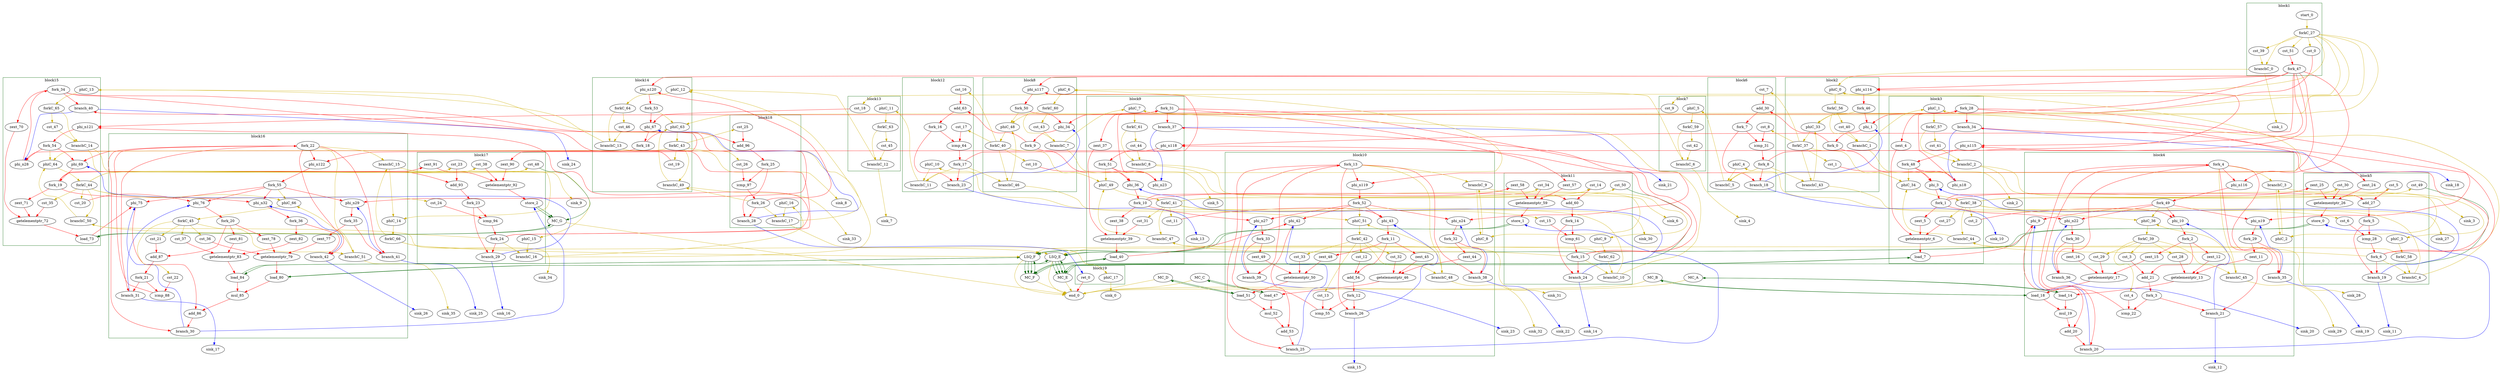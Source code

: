 Digraph G {
	splines=spline;
//DHLS version: 0.1.1" [shape = "none" pos = "20,20!"]

	subgraph cluster_0 {
	color = "darkgreen";
		label = "block1";
		"cst_0" [type = "Constant", bbID= 1, in = "in1:32", out = "out1:32", value = "0x00000000"];
		"start_0" [type = "Entry", control= "true", bbID= 1, in = "in1:0", out = "out1:0"];
		"branchC_0" [type = "Branch", bbID= 1,  in = "in1:0 in2?:1", out = "out1+:0 out2-:0"];
		"cst_39" [type = "Constant", bbID= 1, in = "in1:32", out = "out1:32", value = "0x00000001"];
		"cst_51" [type = "Constant", bbID= 1, in = "in1:32", out = "out1:32", value = "0x00000001"];
		"forkC_27" [type = "Fork", bbID= 1, in = "in1:0", out = "out1:0 out2:0 out3:0 out4:0 out5:0 out6:0 out7:0 out8:0 out9:0 "];
		"fork_47" [type = "Fork", bbID= 1, in = "in1:32", out = "out1:32 out2:32 out3:32 out4:32 out5:32 out6:32 out7:32 out8:32 out9:32 "];

	}

	subgraph cluster_1 {
	color = "darkgreen";
		label = "block2";
		"phi_1" [type = "Mux", bbID= 2, in = "in1?:1 in2:32 in3:32 ", out = "out1:32", delay=0.366];
		"cst_1" [type = "Constant", bbID= 2, in = "in1:32", out = "out1:32", value = "0x00000000"];
		"phiC_0" [type = "Merge", bbID= 2, in = "in1:0 in2:0 ", out = "out1:0", delay=0.166];
		"branchC_1" [type = "Branch", bbID= 2,  in = "in1:0 in2?:1", out = "out1+:0 out2-:0"];
		"cst_40" [type = "Constant", bbID= 2, in = "in1:32", out = "out1:32", value = "0x00000001"];
		"phiC_33" [type = "Mux", bbID= 2, in = "in1?:1 in2:0 in3:0 ", out = "out1:0", delay=0.166];
		"phi_n114" [type = "Merge", bbID= 2, in = "in1:32 in2:32*i ", out = "out1:32", delay=0.366];
		"branchC_43" [type = "Branch", bbID= 2,  in = "in1:0 in2?:1*i", out = "out1+:0 out2-:0"];
		"fork_0" [type = "Fork", bbID= 2, in = "in1:32", out = "out1:32 out2:32 "];
		"forkC_37" [type = "Fork", bbID= 2, in = "in1:0", out = "out1:0 out2:0 out3:0 out4:0 out5:0 "];
		"fork_46" [type = "Fork", bbID= 2, in = "in1:32", out = "out1:32 out2:32 "];
		"forkC_56" [type = "Fork", bbID= 2, in = "in1:0", out = "out1:0 out2:0 "];

	}

	subgraph cluster_2 {
	color = "darkgreen";
		label = "block3";
		"phi_3" [type = "Mux", bbID= 3, in = "in1?:1 in2:32 in3:32 ", out = "out1:32", delay=0.366];
		"zext_4" [type = "Operator", bbID= 3, op = "zext_op", in = "in1:32 ", out = "out1:32 ", delay=0.000, latency=0, II=1];
		"zext_5" [type = "Operator", bbID= 3, op = "zext_op", in = "in1:32 ", out = "out1:32 ", delay=0.000, latency=0, II=1];
		"getelementptr_6" [type = "Operator", bbID= 3, op = "getelementptr_op", in = "in1:32 in2:32 in3:32 ", out = "out1:32 ", constants=1, delay=2.966, latency=0, II=1];
		"load_7" [type = "Operator", bbID= 3, op = "mc_load_op",bbID= 3, portId= 0, offset= 0, in = "in1:32 in2:32", out = "out1:32 out2:32 ", delay=0.000, latency=2, II=1];
		"cst_2" [type = "Constant", bbID= 3, in = "in1:32", out = "out1:32", value = "0x00000000"];
		"cst_27" [type = "Constant", bbID= 3, in = "in1:32", out = "out1:32", value = "0x0000000A"];
		"phiC_1" [type = "Merge", bbID= 3, in = "in1:0 in2:0 ", out = "out1:0", delay=0.166];
		"branchC_2" [type = "Branch", bbID= 3,  in = "in1:0 in2?:1", out = "out1+:0 out2-:0"];
		"cst_41" [type = "Constant", bbID= 3, in = "in1:32", out = "out1:32", value = "0x00000001"];
		"phi_n18" [type = "Mux", bbID= 3, in = "in1?:1 in2:32 in3:32 ", out = "out1:32", delay=0.366];
		"phiC_34" [type = "Mux", bbID= 3, in = "in1?:1 in2:0 in3:0 ", out = "out1:0", delay=0.166];
		"phi_n115" [type = "Merge", bbID= 3, in = "in1:32 in2:32*i ", out = "out1:32", delay=0.366];
		"branch_34" [type = "Branch", bbID= 3,  in = "in1:32 in2?:1*i", out = "out1+:32 out2-:32"];
		"branchC_44" [type = "Branch", bbID= 3,  in = "in1:0 in2?:1*i", out = "out1+:0 out2-:0"];
		"fork_1" [type = "Fork", bbID= 3, in = "in1:32", out = "out1:32 out2:32 out3:32 out4:32 "];
		"fork_28" [type = "Fork", bbID= 3, in = "in1:32", out = "out1:32 out2:32 out3:32 out4:32 "];
		"forkC_38" [type = "Fork", bbID= 3, in = "in1:0", out = "out1:0 out2:0 out3:0 out4:0 out5:0 out6:0 out7:0 out8:0 "];
		"fork_48" [type = "Fork", bbID= 3, in = "in1:32", out = "out1:32 out2:32 out3:32 "];
		"forkC_57" [type = "Fork", bbID= 3, in = "in1:0", out = "out1:0 out2:0 "];

	}

	subgraph cluster_3 {
	color = "darkgreen";
		label = "block4";
		"phi_9" [type = "Mux", bbID= 4, in = "in1?:1 in2:32 in3:32 ", out = "out1:32", delay=0.366];
		"phi_10" [type = "Mux", bbID= 4, in = "in1?:1 in2:32 in3:32 ", out = "out1:32", delay=0.366];
		"zext_11" [type = "Operator", bbID= 4, op = "zext_op", in = "in1:32 ", out = "out1:32 ", delay=0.000, latency=0, II=1];
		"zext_12" [type = "Operator", bbID= 4, op = "zext_op", in = "in1:32 ", out = "out1:32 ", delay=0.000, latency=0, II=1];
		"getelementptr_13" [type = "Operator", bbID= 4, op = "getelementptr_op", in = "in1:32 in2:32 in3:32 ", out = "out1:32 ", constants=1, delay=2.966, latency=0, II=1];
		"load_14" [type = "Operator", bbID= 4, op = "mc_load_op",bbID= 4, portId= 0, offset= 0, in = "in1:32 in2:32", out = "out1:32 out2:32 ", delay=0.000, latency=2, II=1];
		"zext_15" [type = "Operator", bbID= 4, op = "zext_op", in = "in1:32 ", out = "out1:32 ", delay=0.000, latency=0, II=1];
		"zext_16" [type = "Operator", bbID= 4, op = "zext_op", in = "in1:32 ", out = "out1:32 ", delay=0.000, latency=0, II=1];
		"getelementptr_17" [type = "Operator", bbID= 4, op = "getelementptr_op", in = "in1:32 in2:32 in3:32 ", out = "out1:32 ", constants=1, delay=2.966, latency=0, II=1];
		"load_18" [type = "Operator", bbID= 4, op = "mc_load_op",bbID= 4, portId= 0, offset= 0, in = "in1:32 in2:32", out = "out1:32 out2:32 ", delay=0.000, latency=2, II=1];
		"mul_19" [type = "Operator", bbID= 4, op = "mul_op", in = "in1:32 in2:32 ", out = "out1:32 ", delay=0.000, latency=4, II=1];
		"add_20" [type = "Operator", bbID= 4, op = "add_op", in = "in1:32 in2:32 ", out = "out1:32 ", delay=1.693, latency=0, II=1];
		"cst_3" [type = "Constant", bbID= 4, in = "in1:32", out = "out1:32", value = "0x00000001"];
		"add_21" [type = "Operator", bbID= 4, op = "add_op", in = "in1:32 in2:32 ", out = "out1:32 ", delay=1.693, latency=0, II=1];
		"cst_4" [type = "Constant", bbID= 4, in = "in1:32", out = "out1:32", value = "0x0000000A"];
		"icmp_22" [type = "Operator", bbID= 4, op = "icmp_ult_op", in = "in1:32 in2:32 ", out = "out1:1 ", delay=1.530, latency=0, II=1];
		"cst_28" [type = "Constant", bbID= 4, in = "in1:32", out = "out1:32", value = "0x0000000A"];
		"cst_29" [type = "Constant", bbID= 4, in = "in1:32", out = "out1:32", value = "0x0000000A"];
		"phiC_2" [type = "Merge", bbID= 4, in = "in1:0 in2:0 ", out = "out1:0", delay=0.166];
		"branchC_3" [type = "Branch", bbID= 4,  in = "in1:0 in2?:1", out = "out1+:0 out2-:0"];
		"phi_n19" [type = "Mux", bbID= 4, in = "in1?:1 in2:32 in3:32 ", out = "out1:32", delay=0.366];
		"phi_n22" [type = "Mux", bbID= 4, in = "in1?:1 in2:32 in3:32 ", out = "out1:32", delay=0.366];
		"phiC_36" [type = "Mux", bbID= 4, in = "in1?:1 in2:0 in3:0 ", out = "out1:0", delay=0.166];
		"branch_20" [type = "Branch", bbID= 4,  in = "in1:32 in2?:1*i", out = "out1+:32 out2-:32"];
		"phi_n116" [type = "Merge", bbID= 4, in = "in1:32 in2:32*i ", out = "out1:32", delay=0.366];
		"branch_21" [type = "Branch", bbID= 4,  in = "in1:32 in2?:1*i", out = "out1+:32 out2-:32"];
		"branch_35" [type = "Branch", bbID= 4,  in = "in1:32 in2?:1*i", out = "out1+:32 out2-:32"];
		"branch_36" [type = "Branch", bbID= 4,  in = "in1:32 in2?:1*i", out = "out1+:32 out2-:32"];
		"branchC_45" [type = "Branch", bbID= 4,  in = "in1:0 in2?:1*i", out = "out1+:0 out2-:0"];
		"fork_2" [type = "Fork", bbID= 4, in = "in1:32", out = "out1:32 out2:32 out3:32 "];
		"fork_3" [type = "Fork", bbID= 4, in = "in1:32", out = "out1:32 out2:32 "];
		"fork_4" [type = "Fork", bbID= 4, in = "in1:32", out = "out1:32 out2:32 out3:32 out4:32 out5:32 out6:32 out7:32 "];
		"fork_29" [type = "Fork", bbID= 4, in = "in1:32", out = "out1:32 out2:32 "];
		"fork_30" [type = "Fork", bbID= 4, in = "in1:32", out = "out1:32 out2:32 "];
		"forkC_39" [type = "Fork", bbID= 4, in = "in1:0", out = "out1:0 out2:0 out3:0 out4:0 out5:0 "];
		"fork_49" [type = "Fork", bbID= 4, in = "in1:32", out = "out1:32 out2:32 out3:32 out4:32 out5:32 "];

	}

	subgraph cluster_4 {
	color = "darkgreen";
		label = "block5";
		"zext_24" [type = "Operator", bbID= 5, op = "zext_op", in = "in1:32 ", out = "out1:32 ", delay=0.000, latency=0, II=1];
		"zext_25" [type = "Operator", bbID= 5, op = "zext_op", in = "in1:32 ", out = "out1:32 ", delay=0.000, latency=0, II=1];
		"getelementptr_26" [type = "Operator", bbID= 5, op = "getelementptr_op", in = "in1:32 in2:32 in3:32 ", out = "out1:32 ", constants=1, delay=2.966, latency=0, II=1];
		"store_0" [type = "Operator", bbID= 5, op = "lsq_store_op",bbID= 5, portId= 0, offset= 0, in = "in1:32 in2:32 ", out = "out1:32 out2:32", delay=0.000, latency=0, II=1];
		"cst_5" [type = "Constant", bbID= 5, in = "in1:32", out = "out1:32", value = "0x00000001"];
		"add_27" [type = "Operator", bbID= 5, op = "add_op", in = "in1:32 in2:32 ", out = "out1:32 ", delay=1.693, latency=0, II=1];
		"cst_6" [type = "Constant", bbID= 5, in = "in1:32", out = "out1:32", value = "0x0000000A"];
		"icmp_28" [type = "Operator", bbID= 5, op = "icmp_ult_op", in = "in1:32 in2:32 ", out = "out1:1 ", delay=1.530, latency=0, II=1];
		"cst_30" [type = "Constant", bbID= 5, in = "in1:32", out = "out1:32", value = "0x0000000A"];
		"phiC_3" [type = "Merge", bbID= 5, in = "in1:0 ", out = "out1:0", delay=0.166];
		"branchC_4" [type = "Branch", bbID= 5,  in = "in1:0 in2?:1", out = "out1+:0 out2-:0"];
		"cst_49" [type = "Constant", bbID= 5, in = "in1:32", out = "out1:32", value = "0x00000001"];
		"branch_19" [type = "Branch", bbID= 5,  in = "in1:32 in2?:1*i", out = "out1+:32 out2-:32"];
		"fork_5" [type = "Fork", bbID= 5, in = "in1:32", out = "out1:32 out2:32 "];
		"fork_6" [type = "Fork", bbID= 5, in = "in1:32", out = "out1:32 out2:32 out3:32 out4:32 out5:32 "];
		"forkC_58" [type = "Fork", bbID= 5, in = "in1:0", out = "out1:0 out2:0 "];

	}

	subgraph cluster_5 {
	color = "darkgreen";
		label = "block6";
		"cst_7" [type = "Constant", bbID= 6, in = "in1:32", out = "out1:32", value = "0x00000001"];
		"add_30" [type = "Operator", bbID= 6, op = "add_op", in = "in1:32 in2:32 ", out = "out1:32 ", delay=1.693, latency=0, II=1];
		"cst_8" [type = "Constant", bbID= 6, in = "in1:32", out = "out1:32", value = "0x0000000A"];
		"icmp_31" [type = "Operator", bbID= 6, op = "icmp_ult_op", in = "in1:32 in2:32 ", out = "out1:1 ", delay=1.530, latency=0, II=1];
		"phiC_4" [type = "Merge", bbID= 6, in = "in1:0 ", out = "out1:0", delay=0.166];
		"branchC_5" [type = "Branch", bbID= 6,  in = "in1:0 in2?:1", out = "out1+:0 out2-:0"];
		"branch_18" [type = "Branch", bbID= 6,  in = "in1:32 in2?:1*i", out = "out1+:32 out2-:32"];
		"fork_7" [type = "Fork", bbID= 6, in = "in1:32", out = "out1:32 out2:32 "];
		"fork_8" [type = "Fork", bbID= 6, in = "in1:32", out = "out1:32 out2:32 out3:32 out4:32 "];

	}

	subgraph cluster_6 {
	color = "darkgreen";
		label = "block7";
		"cst_9" [type = "Constant", bbID= 7, in = "in1:32", out = "out1:32", value = "0x00000000"];
		"phiC_5" [type = "Merge", bbID= 7, in = "in1:0 ", out = "out1:0", delay=0.166];
		"branchC_6" [type = "Branch", bbID= 7,  in = "in1:0 in2?:1", out = "out1+:0 out2-:0"];
		"cst_42" [type = "Constant", bbID= 7, in = "in1:32", out = "out1:32", value = "0x00000001"];
		"forkC_59" [type = "Fork", bbID= 7, in = "in1:0", out = "out1:0 out2:0 "];

	}

	subgraph cluster_7 {
	color = "darkgreen";
		label = "block8";
		"phi_34" [type = "Mux", bbID= 8, in = "in1?:1 in2:32 in3:32 ", out = "out1:32", delay=0.366];
		"cst_10" [type = "Constant", bbID= 8, in = "in1:32", out = "out1:32", value = "0x00000000"];
		"phiC_6" [type = "Merge", bbID= 8, in = "in1:0 in2:0 ", out = "out1:0", delay=0.166];
		"branchC_7" [type = "Branch", bbID= 8,  in = "in1:0 in2?:1", out = "out1+:0 out2-:0"];
		"cst_43" [type = "Constant", bbID= 8, in = "in1:32", out = "out1:32", value = "0x00000001"];
		"phiC_48" [type = "Mux", bbID= 8, in = "in1?:1 in2:0 in3:0 ", out = "out1:0", delay=0.166];
		"phi_n117" [type = "Merge", bbID= 8, in = "in1:32 in2:32*i ", out = "out1:32", delay=0.366];
		"branchC_46" [type = "Branch", bbID= 8,  in = "in1:0 in2?:1*i", out = "out1+:0 out2-:0"];
		"fork_9" [type = "Fork", bbID= 8, in = "in1:32", out = "out1:32 out2:32 "];
		"forkC_40" [type = "Fork", bbID= 8, in = "in1:0", out = "out1:0 out2:0 out3:0 out4:0 out5:0 "];
		"fork_50" [type = "Fork", bbID= 8, in = "in1:32", out = "out1:32 out2:32 "];
		"forkC_60" [type = "Fork", bbID= 8, in = "in1:0", out = "out1:0 out2:0 "];

	}

	subgraph cluster_8 {
	color = "darkgreen";
		label = "block9";
		"phi_36" [type = "Mux", bbID= 9, in = "in1?:1 in2:32 in3:32 ", out = "out1:32", delay=0.366];
		"zext_37" [type = "Operator", bbID= 9, op = "zext_op", in = "in1:32 ", out = "out1:32 ", delay=0.000, latency=0, II=1];
		"zext_38" [type = "Operator", bbID= 9, op = "zext_op", in = "in1:32 ", out = "out1:32 ", delay=0.000, latency=0, II=1];
		"getelementptr_39" [type = "Operator", bbID= 9, op = "getelementptr_op", in = "in1:32 in2:32 in3:32 ", out = "out1:32 ", constants=1, delay=2.966, latency=0, II=1];
		"load_40" [type = "Operator", bbID= 9, op = "mc_load_op",bbID= 9, portId= 0, offset= 0, in = "in1:32 in2:32", out = "out1:32 out2:32 ", delay=0.000, latency=2, II=1];
		"cst_11" [type = "Constant", bbID= 9, in = "in1:32", out = "out1:32", value = "0x00000000"];
		"cst_31" [type = "Constant", bbID= 9, in = "in1:32", out = "out1:32", value = "0x0000000A"];
		"phiC_7" [type = "Merge", bbID= 9, in = "in1:0 in2:0 ", out = "out1:0", delay=0.166];
		"branchC_8" [type = "Branch", bbID= 9,  in = "in1:0 in2?:1", out = "out1+:0 out2-:0"];
		"cst_44" [type = "Constant", bbID= 9, in = "in1:32", out = "out1:32", value = "0x00000001"];
		"phi_n23" [type = "Mux", bbID= 9, in = "in1?:1 in2:32 in3:32 ", out = "out1:32", delay=0.366];
		"phiC_49" [type = "Mux", bbID= 9, in = "in1?:1 in2:0 in3:0 ", out = "out1:0", delay=0.166];
		"phi_n118" [type = "Merge", bbID= 9, in = "in1:32 in2:32*i ", out = "out1:32", delay=0.366];
		"branch_37" [type = "Branch", bbID= 9,  in = "in1:32 in2?:1*i", out = "out1+:32 out2-:32"];
		"branchC_47" [type = "Branch", bbID= 9,  in = "in1:0 in2?:1*i", out = "out1+:0 out2-:0"];
		"fork_10" [type = "Fork", bbID= 9, in = "in1:32", out = "out1:32 out2:32 out3:32 out4:32 "];
		"fork_31" [type = "Fork", bbID= 9, in = "in1:32", out = "out1:32 out2:32 out3:32 out4:32 "];
		"forkC_41" [type = "Fork", bbID= 9, in = "in1:0", out = "out1:0 out2:0 out3:0 out4:0 out5:0 out6:0 out7:0 out8:0 "];
		"fork_51" [type = "Fork", bbID= 9, in = "in1:32", out = "out1:32 out2:32 out3:32 "];
		"forkC_61" [type = "Fork", bbID= 9, in = "in1:0", out = "out1:0 out2:0 "];

	}

	subgraph cluster_9 {
	color = "darkgreen";
		label = "block10";
		"phi_42" [type = "Mux", bbID= 10, in = "in1?:1 in2:32 in3:32 ", out = "out1:32", delay=0.366];
		"phi_43" [type = "Mux", bbID= 10, in = "in1?:1 in2:32 in3:32 ", out = "out1:32", delay=0.366];
		"zext_44" [type = "Operator", bbID= 10, op = "zext_op", in = "in1:32 ", out = "out1:32 ", delay=0.000, latency=0, II=1];
		"zext_45" [type = "Operator", bbID= 10, op = "zext_op", in = "in1:32 ", out = "out1:32 ", delay=0.000, latency=0, II=1];
		"getelementptr_46" [type = "Operator", bbID= 10, op = "getelementptr_op", in = "in1:32 in2:32 in3:32 ", out = "out1:32 ", constants=1, delay=2.966, latency=0, II=1];
		"load_47" [type = "Operator", bbID= 10, op = "mc_load_op",bbID= 10, portId= 0, offset= 0, in = "in1:32 in2:32", out = "out1:32 out2:32 ", delay=0.000, latency=2, II=1];
		"zext_48" [type = "Operator", bbID= 10, op = "zext_op", in = "in1:32 ", out = "out1:32 ", delay=0.000, latency=0, II=1];
		"zext_49" [type = "Operator", bbID= 10, op = "zext_op", in = "in1:32 ", out = "out1:32 ", delay=0.000, latency=0, II=1];
		"getelementptr_50" [type = "Operator", bbID= 10, op = "getelementptr_op", in = "in1:32 in2:32 in3:32 ", out = "out1:32 ", constants=1, delay=2.966, latency=0, II=1];
		"load_51" [type = "Operator", bbID= 10, op = "mc_load_op",bbID= 10, portId= 0, offset= 0, in = "in1:32 in2:32", out = "out1:32 out2:32 ", delay=0.000, latency=2, II=1];
		"mul_52" [type = "Operator", bbID= 10, op = "mul_op", in = "in1:32 in2:32 ", out = "out1:32 ", delay=0.000, latency=4, II=1];
		"add_53" [type = "Operator", bbID= 10, op = "add_op", in = "in1:32 in2:32 ", out = "out1:32 ", delay=1.693, latency=0, II=1];
		"cst_12" [type = "Constant", bbID= 10, in = "in1:32", out = "out1:32", value = "0x00000001"];
		"add_54" [type = "Operator", bbID= 10, op = "add_op", in = "in1:32 in2:32 ", out = "out1:32 ", delay=1.693, latency=0, II=1];
		"cst_13" [type = "Constant", bbID= 10, in = "in1:32", out = "out1:32", value = "0x0000000A"];
		"icmp_55" [type = "Operator", bbID= 10, op = "icmp_ult_op", in = "in1:32 in2:32 ", out = "out1:1 ", delay=1.530, latency=0, II=1];
		"cst_32" [type = "Constant", bbID= 10, in = "in1:32", out = "out1:32", value = "0x0000000A"];
		"cst_33" [type = "Constant", bbID= 10, in = "in1:32", out = "out1:32", value = "0x0000000A"];
		"phiC_8" [type = "Merge", bbID= 10, in = "in1:0 in2:0 ", out = "out1:0", delay=0.166];
		"branchC_9" [type = "Branch", bbID= 10,  in = "in1:0 in2?:1", out = "out1+:0 out2-:0"];
		"phi_n24" [type = "Mux", bbID= 10, in = "in1?:1 in2:32 in3:32 ", out = "out1:32", delay=0.366];
		"phi_n27" [type = "Mux", bbID= 10, in = "in1?:1 in2:32 in3:32 ", out = "out1:32", delay=0.366];
		"phiC_51" [type = "Mux", bbID= 10, in = "in1?:1 in2:0 in3:0 ", out = "out1:0", delay=0.166];
		"branch_25" [type = "Branch", bbID= 10,  in = "in1:32 in2?:1*i", out = "out1+:32 out2-:32"];
		"phi_n119" [type = "Merge", bbID= 10, in = "in1:32 in2:32*i ", out = "out1:32", delay=0.366];
		"branch_26" [type = "Branch", bbID= 10,  in = "in1:32 in2?:1*i", out = "out1+:32 out2-:32"];
		"branch_38" [type = "Branch", bbID= 10,  in = "in1:32 in2?:1*i", out = "out1+:32 out2-:32"];
		"branch_39" [type = "Branch", bbID= 10,  in = "in1:32 in2?:1*i", out = "out1+:32 out2-:32"];
		"branchC_48" [type = "Branch", bbID= 10,  in = "in1:0 in2?:1*i", out = "out1+:0 out2-:0"];
		"fork_11" [type = "Fork", bbID= 10, in = "in1:32", out = "out1:32 out2:32 out3:32 "];
		"fork_12" [type = "Fork", bbID= 10, in = "in1:32", out = "out1:32 out2:32 "];
		"fork_13" [type = "Fork", bbID= 10, in = "in1:32", out = "out1:32 out2:32 out3:32 out4:32 out5:32 out6:32 out7:32 "];
		"fork_32" [type = "Fork", bbID= 10, in = "in1:32", out = "out1:32 out2:32 "];
		"fork_33" [type = "Fork", bbID= 10, in = "in1:32", out = "out1:32 out2:32 "];
		"forkC_42" [type = "Fork", bbID= 10, in = "in1:0", out = "out1:0 out2:0 out3:0 out4:0 out5:0 "];
		"fork_52" [type = "Fork", bbID= 10, in = "in1:32", out = "out1:32 out2:32 out3:32 out4:32 out5:32 "];

	}

	subgraph cluster_10 {
	color = "darkgreen";
		label = "block11";
		"zext_57" [type = "Operator", bbID= 11, op = "zext_op", in = "in1:32 ", out = "out1:32 ", delay=0.000, latency=0, II=1];
		"zext_58" [type = "Operator", bbID= 11, op = "zext_op", in = "in1:32 ", out = "out1:32 ", delay=0.000, latency=0, II=1];
		"getelementptr_59" [type = "Operator", bbID= 11, op = "getelementptr_op", in = "in1:32 in2:32 in3:32 ", out = "out1:32 ", constants=1, delay=2.966, latency=0, II=1];
		"store_1" [type = "Operator", bbID= 11, op = "lsq_store_op",bbID= 11, portId= 0, offset= 0, in = "in1:32 in2:32 ", out = "out1:32 out2:32", delay=0.000, latency=0, II=1];
		"cst_14" [type = "Constant", bbID= 11, in = "in1:32", out = "out1:32", value = "0x00000001"];
		"add_60" [type = "Operator", bbID= 11, op = "add_op", in = "in1:32 in2:32 ", out = "out1:32 ", delay=1.693, latency=0, II=1];
		"cst_15" [type = "Constant", bbID= 11, in = "in1:32", out = "out1:32", value = "0x0000000A"];
		"icmp_61" [type = "Operator", bbID= 11, op = "icmp_ult_op", in = "in1:32 in2:32 ", out = "out1:1 ", delay=1.530, latency=0, II=1];
		"cst_34" [type = "Constant", bbID= 11, in = "in1:32", out = "out1:32", value = "0x0000000A"];
		"phiC_9" [type = "Merge", bbID= 11, in = "in1:0 ", out = "out1:0", delay=0.166];
		"branchC_10" [type = "Branch", bbID= 11,  in = "in1:0 in2?:1", out = "out1+:0 out2-:0"];
		"cst_50" [type = "Constant", bbID= 11, in = "in1:32", out = "out1:32", value = "0x00000001"];
		"branch_24" [type = "Branch", bbID= 11,  in = "in1:32 in2?:1*i", out = "out1+:32 out2-:32"];
		"fork_14" [type = "Fork", bbID= 11, in = "in1:32", out = "out1:32 out2:32 "];
		"fork_15" [type = "Fork", bbID= 11, in = "in1:32", out = "out1:32 out2:32 out3:32 out4:32 out5:32 "];
		"forkC_62" [type = "Fork", bbID= 11, in = "in1:0", out = "out1:0 out2:0 "];

	}

	subgraph cluster_11 {
	color = "darkgreen";
		label = "block12";
		"cst_16" [type = "Constant", bbID= 12, in = "in1:32", out = "out1:32", value = "0x00000001"];
		"add_63" [type = "Operator", bbID= 12, op = "add_op", in = "in1:32 in2:32 ", out = "out1:32 ", delay=1.693, latency=0, II=1];
		"cst_17" [type = "Constant", bbID= 12, in = "in1:32", out = "out1:32", value = "0x0000000A"];
		"icmp_64" [type = "Operator", bbID= 12, op = "icmp_ult_op", in = "in1:32 in2:32 ", out = "out1:1 ", delay=1.530, latency=0, II=1];
		"phiC_10" [type = "Merge", bbID= 12, in = "in1:0 ", out = "out1:0", delay=0.166];
		"branchC_11" [type = "Branch", bbID= 12,  in = "in1:0 in2?:1", out = "out1+:0 out2-:0"];
		"branch_23" [type = "Branch", bbID= 12,  in = "in1:32 in2?:1*i", out = "out1+:32 out2-:32"];
		"fork_16" [type = "Fork", bbID= 12, in = "in1:32", out = "out1:32 out2:32 "];
		"fork_17" [type = "Fork", bbID= 12, in = "in1:32", out = "out1:32 out2:32 out3:32 out4:32 "];

	}

	subgraph cluster_12 {
	color = "darkgreen";
		label = "block13";
		"cst_18" [type = "Constant", bbID= 13, in = "in1:32", out = "out1:32", value = "0x00000000"];
		"phiC_11" [type = "Merge", bbID= 13, in = "in1:0 ", out = "out1:0", delay=0.166];
		"branchC_12" [type = "Branch", bbID= 13,  in = "in1:0 in2?:1", out = "out1+:0 out2-:0"];
		"cst_45" [type = "Constant", bbID= 13, in = "in1:32", out = "out1:32", value = "0x00000001"];
		"forkC_63" [type = "Fork", bbID= 13, in = "in1:0", out = "out1:0 out2:0 "];

	}

	subgraph cluster_13 {
	color = "darkgreen";
		label = "block14";
		"phi_67" [type = "Mux", bbID= 14, in = "in1?:1 in2:32 in3:32 ", out = "out1:32", delay=0.366];
		"cst_19" [type = "Constant", bbID= 14, in = "in1:32", out = "out1:32", value = "0x00000000"];
		"phiC_12" [type = "Merge", bbID= 14, in = "in1:0 in2:0 ", out = "out1:0", delay=0.166];
		"branchC_13" [type = "Branch", bbID= 14,  in = "in1:0 in2?:1", out = "out1+:0 out2-:0"];
		"cst_46" [type = "Constant", bbID= 14, in = "in1:32", out = "out1:32", value = "0x00000001"];
		"phiC_63" [type = "Mux", bbID= 14, in = "in1?:1 in2:0 in3:0 ", out = "out1:0", delay=0.166];
		"phi_n120" [type = "Merge", bbID= 14, in = "in1:32 in2:32*i ", out = "out1:32", delay=0.366];
		"branchC_49" [type = "Branch", bbID= 14,  in = "in1:0 in2?:1*i", out = "out1+:0 out2-:0"];
		"fork_18" [type = "Fork", bbID= 14, in = "in1:32", out = "out1:32 out2:32 "];
		"forkC_43" [type = "Fork", bbID= 14, in = "in1:0", out = "out1:0 out2:0 out3:0 out4:0 out5:0 "];
		"fork_53" [type = "Fork", bbID= 14, in = "in1:32", out = "out1:32 out2:32 "];
		"forkC_64" [type = "Fork", bbID= 14, in = "in1:0", out = "out1:0 out2:0 "];

	}

	subgraph cluster_14 {
	color = "darkgreen";
		label = "block15";
		"phi_69" [type = "Mux", bbID= 15, in = "in1?:1 in2:32 in3:32 ", out = "out1:32", delay=0.366];
		"zext_70" [type = "Operator", bbID= 15, op = "zext_op", in = "in1:32 ", out = "out1:32 ", delay=0.000, latency=0, II=1];
		"zext_71" [type = "Operator", bbID= 15, op = "zext_op", in = "in1:32 ", out = "out1:32 ", delay=0.000, latency=0, II=1];
		"getelementptr_72" [type = "Operator", bbID= 15, op = "getelementptr_op", in = "in1:32 in2:32 in3:32 ", out = "out1:32 ", constants=1, delay=2.966, latency=0, II=1];
		"load_73" [type = "Operator", bbID= 15, op = "mc_load_op",bbID= 15, portId= 0, offset= 0, in = "in1:32 in2:32", out = "out1:32 out2:32 ", delay=0.000, latency=2, II=1];
		"cst_20" [type = "Constant", bbID= 15, in = "in1:32", out = "out1:32", value = "0x00000000"];
		"cst_35" [type = "Constant", bbID= 15, in = "in1:32", out = "out1:32", value = "0x0000000A"];
		"phiC_13" [type = "Merge", bbID= 15, in = "in1:0 in2:0 ", out = "out1:0", delay=0.166];
		"branchC_14" [type = "Branch", bbID= 15,  in = "in1:0 in2?:1", out = "out1+:0 out2-:0"];
		"cst_47" [type = "Constant", bbID= 15, in = "in1:32", out = "out1:32", value = "0x00000001"];
		"phi_n28" [type = "Mux", bbID= 15, in = "in1?:1 in2:32 in3:32 ", out = "out1:32", delay=0.366];
		"phiC_64" [type = "Mux", bbID= 15, in = "in1?:1 in2:0 in3:0 ", out = "out1:0", delay=0.166];
		"phi_n121" [type = "Merge", bbID= 15, in = "in1:32 in2:32*i ", out = "out1:32", delay=0.366];
		"branch_40" [type = "Branch", bbID= 15,  in = "in1:32 in2?:1*i", out = "out1+:32 out2-:32"];
		"branchC_50" [type = "Branch", bbID= 15,  in = "in1:0 in2?:1*i", out = "out1+:0 out2-:0"];
		"fork_19" [type = "Fork", bbID= 15, in = "in1:32", out = "out1:32 out2:32 out3:32 out4:32 "];
		"fork_34" [type = "Fork", bbID= 15, in = "in1:32", out = "out1:32 out2:32 out3:32 out4:32 "];
		"forkC_44" [type = "Fork", bbID= 15, in = "in1:0", out = "out1:0 out2:0 out3:0 out4:0 out5:0 out6:0 out7:0 out8:0 "];
		"fork_54" [type = "Fork", bbID= 15, in = "in1:32", out = "out1:32 out2:32 out3:32 "];
		"forkC_65" [type = "Fork", bbID= 15, in = "in1:0", out = "out1:0 out2:0 "];

	}

	subgraph cluster_15 {
	color = "darkgreen";
		label = "block16";
		"phi_75" [type = "Mux", bbID= 16, in = "in1?:1 in2:32 in3:32 ", out = "out1:32", delay=0.366];
		"phi_76" [type = "Mux", bbID= 16, in = "in1?:1 in2:32 in3:32 ", out = "out1:32", delay=0.366];
		"zext_77" [type = "Operator", bbID= 16, op = "zext_op", in = "in1:32 ", out = "out1:32 ", delay=0.000, latency=0, II=1];
		"zext_78" [type = "Operator", bbID= 16, op = "zext_op", in = "in1:32 ", out = "out1:32 ", delay=0.000, latency=0, II=1];
		"getelementptr_79" [type = "Operator", bbID= 16, op = "getelementptr_op", in = "in1:32 in2:32 in3:32 ", out = "out1:32 ", constants=1, delay=2.966, latency=0, II=1];
		"load_80" [type = "Operator", bbID= 16, op = "lsq_load_op",bbID= 16, portId= 0, offset= 0, in = "in1:32 in2:32", out = "out1:32 out2:32 ", delay=0.000, latency=5, II=1];
		"zext_81" [type = "Operator", bbID= 16, op = "zext_op", in = "in1:32 ", out = "out1:32 ", delay=0.000, latency=0, II=1];
		"zext_82" [type = "Operator", bbID= 16, op = "zext_op", in = "in1:32 ", out = "out1:32 ", delay=0.000, latency=0, II=1];
		"getelementptr_83" [type = "Operator", bbID= 16, op = "getelementptr_op", in = "in1:32 in2:32 in3:32 ", out = "out1:32 ", constants=1, delay=2.966, latency=0, II=1];
		"load_84" [type = "Operator", bbID= 16, op = "lsq_load_op",bbID= 16, portId= 0, offset= 0, in = "in1:32 in2:32", out = "out1:32 out2:32 ", delay=0.000, latency=5, II=1];
		"mul_85" [type = "Operator", bbID= 16, op = "mul_op", in = "in1:32 in2:32 ", out = "out1:32 ", delay=0.000, latency=4, II=1];
		"add_86" [type = "Operator", bbID= 16, op = "add_op", in = "in1:32 in2:32 ", out = "out1:32 ", delay=1.693, latency=0, II=1];
		"cst_21" [type = "Constant", bbID= 16, in = "in1:32", out = "out1:32", value = "0x00000001"];
		"add_87" [type = "Operator", bbID= 16, op = "add_op", in = "in1:32 in2:32 ", out = "out1:32 ", delay=1.693, latency=0, II=1];
		"cst_22" [type = "Constant", bbID= 16, in = "in1:32", out = "out1:32", value = "0x0000000A"];
		"icmp_88" [type = "Operator", bbID= 16, op = "icmp_ult_op", in = "in1:32 in2:32 ", out = "out1:1 ", delay=1.530, latency=0, II=1];
		"cst_36" [type = "Constant", bbID= 16, in = "in1:32", out = "out1:32", value = "0x0000000A"];
		"cst_37" [type = "Constant", bbID= 16, in = "in1:32", out = "out1:32", value = "0x0000000A"];
		"phiC_14" [type = "Merge", bbID= 16, in = "in1:0 in2:0 ", out = "out1:0", delay=0.166];
		"branchC_15" [type = "Branch", bbID= 16,  in = "in1:0 in2?:1", out = "out1+:0 out2-:0"];
		"phi_n29" [type = "Mux", bbID= 16, in = "in1?:1 in2:32 in3:32 ", out = "out1:32", delay=0.366];
		"phi_n32" [type = "Mux", bbID= 16, in = "in1?:1 in2:32 in3:32 ", out = "out1:32", delay=0.366];
		"phiC_66" [type = "Mux", bbID= 16, in = "in1?:1 in2:0 in3:0 ", out = "out1:0", delay=0.166];
		"branch_30" [type = "Branch", bbID= 16,  in = "in1:32 in2?:1*i", out = "out1+:32 out2-:32"];
		"phi_n122" [type = "Merge", bbID= 16, in = "in1:32 in2:32*i ", out = "out1:32", delay=0.366];
		"branch_31" [type = "Branch", bbID= 16,  in = "in1:32 in2?:1*i", out = "out1+:32 out2-:32"];
		"branch_41" [type = "Branch", bbID= 16,  in = "in1:32 in2?:1*i", out = "out1+:32 out2-:32"];
		"branch_42" [type = "Branch", bbID= 16,  in = "in1:32 in2?:1*i", out = "out1+:32 out2-:32"];
		"branchC_51" [type = "Branch", bbID= 16,  in = "in1:0 in2?:1*i", out = "out1+:0 out2-:0"];
		"fork_20" [type = "Fork", bbID= 16, in = "in1:32", out = "out1:32 out2:32 out3:32 "];
		"fork_21" [type = "Fork", bbID= 16, in = "in1:32", out = "out1:32 out2:32 "];
		"fork_22" [type = "Fork", bbID= 16, in = "in1:32", out = "out1:32 out2:32 out3:32 out4:32 out5:32 out6:32 out7:32 "];
		"fork_35" [type = "Fork", bbID= 16, in = "in1:32", out = "out1:32 out2:32 "];
		"fork_36" [type = "Fork", bbID= 16, in = "in1:32", out = "out1:32 out2:32 "];
		"forkC_45" [type = "Fork", bbID= 16, in = "in1:0", out = "out1:0 out2:0 out3:0 out4:0 out5:0 "];
		"fork_55" [type = "Fork", bbID= 16, in = "in1:32", out = "out1:32 out2:32 out3:32 out4:32 out5:32 "];
		"forkC_66" [type = "Fork", bbID= 16, in = "in1:0", out = "out1:0 out2:0 out3:0 "];

	}

	subgraph cluster_16 {
	color = "darkgreen";
		label = "block17";
		"zext_90" [type = "Operator", bbID= 17, op = "zext_op", in = "in1:32 ", out = "out1:32 ", delay=0.000, latency=0, II=1];
		"zext_91" [type = "Operator", bbID= 17, op = "zext_op", in = "in1:32 ", out = "out1:32 ", delay=0.000, latency=0, II=1];
		"getelementptr_92" [type = "Operator", bbID= 17, op = "getelementptr_op", in = "in1:32 in2:32 in3:32 ", out = "out1:32 ", constants=1, delay=2.966, latency=0, II=1];
		"store_2" [type = "Operator", bbID= 17, op = "mc_store_op",bbID= 17, portId= 0, offset= 0, in = "in1:32 in2:32 ", out = "out1:32 out2:32", delay=0.000, latency=0, II=1];
		"cst_23" [type = "Constant", bbID= 17, in = "in1:32", out = "out1:32", value = "0x00000001"];
		"add_93" [type = "Operator", bbID= 17, op = "add_op", in = "in1:32 in2:32 ", out = "out1:32 ", delay=1.693, latency=0, II=1];
		"cst_24" [type = "Constant", bbID= 17, in = "in1:32", out = "out1:32", value = "0x0000000A"];
		"icmp_94" [type = "Operator", bbID= 17, op = "icmp_ult_op", in = "in1:32 in2:32 ", out = "out1:1 ", delay=1.530, latency=0, II=1];
		"cst_38" [type = "Constant", bbID= 17, in = "in1:32", out = "out1:32", value = "0x0000000A"];
		"phiC_15" [type = "Merge", bbID= 17, in = "in1:0 ", out = "out1:0", delay=0.166];
		"branchC_16" [type = "Branch", bbID= 17,  in = "in1:0 in2?:1", out = "out1+:0 out2-:0"];
		"cst_48" [type = "Constant", bbID= 17, in = "in1:32", out = "out1:32", value = "0x00000001"];
		"branch_29" [type = "Branch", bbID= 17,  in = "in1:32 in2?:1*i", out = "out1+:32 out2-:32"];
		"fork_23" [type = "Fork", bbID= 17, in = "in1:32", out = "out1:32 out2:32 "];
		"fork_24" [type = "Fork", bbID= 17, in = "in1:32", out = "out1:32 out2:32 out3:32 out4:32 out5:32 "];

	}

	subgraph cluster_17 {
	color = "darkgreen";
		label = "block18";
		"cst_25" [type = "Constant", bbID= 18, in = "in1:32", out = "out1:32", value = "0x00000001"];
		"add_96" [type = "Operator", bbID= 18, op = "add_op", in = "in1:32 in2:32 ", out = "out1:32 ", delay=1.693, latency=0, II=1];
		"cst_26" [type = "Constant", bbID= 18, in = "in1:32", out = "out1:32", value = "0x0000000A"];
		"icmp_97" [type = "Operator", bbID= 18, op = "icmp_ult_op", in = "in1:32 in2:32 ", out = "out1:1 ", delay=1.530, latency=0, II=1];
		"phiC_16" [type = "Merge", bbID= 18, in = "in1:0 ", out = "out1:0", delay=0.166];
		"branchC_17" [type = "Branch", bbID= 18,  in = "in1:0 in2?:1", out = "out1+:0 out2-:0"];
		"branch_28" [type = "Branch", bbID= 18,  in = "in1:32 in2?:1*i", out = "out1+:32 out2-:32"];
		"fork_25" [type = "Fork", bbID= 18, in = "in1:32", out = "out1:32 out2:32 "];
		"fork_26" [type = "Fork", bbID= 18, in = "in1:32", out = "out1:32 out2:32 out3:32 out4:32 "];

	}

	subgraph cluster_18 {
	color = "darkgreen";
		label = "block19";
		"ret_0" [type = "Operator", bbID= 19, op = "ret_op", in = "in1:32 ", out = "out1:32 ", delay=0.000, latency=0, II=1];
		"phiC_17" [type = "Merge", bbID= 19, in = "in1:0 ", out = "out1:0", delay=0.166];

	}
	"sink_0" [type = "Sink", bbID= 0, in = "in1:0"];
	"sink_1" [type = "Sink", bbID= 0, in = "in1:0"];
	"sink_2" [type = "Sink", bbID= 0, in = "in1:0"];
	"sink_3" [type = "Sink", bbID= 0, in = "in1:0"];
	"sink_4" [type = "Sink", bbID= 0, in = "in1:0"];
	"sink_5" [type = "Sink", bbID= 0, in = "in1:0"];
	"sink_6" [type = "Sink", bbID= 0, in = "in1:0"];
	"sink_7" [type = "Sink", bbID= 0, in = "in1:0"];
	"sink_8" [type = "Sink", bbID= 0, in = "in1:0"];
	"sink_9" [type = "Sink", bbID= 0, in = "in1:0"];
	"LSQ_E" [type = "LSQ", bbID= 0, in = "in1:0*c0 in2:0*c1 in3:32*s0a in4:32*s0d in5:32*l0a in6:32*x0d ", out = "out1:32*l0d out2:0*e out3:32*x0a out4:32*y0a out5:32*y0d ", memory = "E", bbcount = 2, ldcount = 1, stcount = 1, fifoDepth = 16, numLoads = "{0; 1}", numStores = "{1; 0}", loadOffsets = "{{0;0;0;0;0;0;0;0;0;0;0;0;0;0;0;0};{0;0;0;0;0;0;0;0;0;0;0;0;0;0;0;0}}", storeOffsets = "{{0;0;0;0;0;0;0;0;0;0;0;0;0;0;0;0};{0;0;0;0;0;0;0;0;0;0;0;0;0;0;0;0}}", loadPorts = "{{0;0;0;0;0;0;0;0;0;0;0;0;0;0;0;0};{0;0;0;0;0;0;0;0;0;0;0;0;0;0;0;0}}", storePorts = "{{0;0;0;0;0;0;0;0;0;0;0;0;0;0;0;0};{0;0;0;0;0;0;0;0;0;0;0;0;0;0;0;0}}"];
	"LSQ_F" [type = "LSQ", bbID= 0, in = "in1:0*c0 in2:0*c1 in3:32*s0a in4:32*s0d in5:32*l0a in6:32*x0d ", out = "out1:32*l0d out2:0*e out3:32*x0a out4:32*y0a out5:32*y0d ", memory = "F", bbcount = 2, ldcount = 1, stcount = 1, fifoDepth = 16, numLoads = "{0; 1}", numStores = "{1; 0}", loadOffsets = "{{0;0;0;0;0;0;0;0;0;0;0;0;0;0;0;0};{0;0;0;0;0;0;0;0;0;0;0;0;0;0;0;0}}", storeOffsets = "{{0;0;0;0;0;0;0;0;0;0;0;0;0;0;0;0};{0;0;0;0;0;0;0;0;0;0;0;0;0;0;0;0}}", loadPorts = "{{0;0;0;0;0;0;0;0;0;0;0;0;0;0;0;0};{0;0;0;0;0;0;0;0;0;0;0;0;0;0;0;0}}", storePorts = "{{0;0;0;0;0;0;0;0;0;0;0;0;0;0;0;0};{0;0;0;0;0;0;0;0;0;0;0;0;0;0;0;0}}"];
	"MC_E" [type = "MC", bbID= 0, in = "in1:32*c0 in2:32*l0a in3:32*l1a in4:32*s0a in5:32*s0d ", out = "out1:32*l0d out2:32*l1d out3:0*e ", memory = "E", bbcount = 1, ldcount = 2, stcount = 1];
	"MC_A" [type = "MC", bbID= 0, in = "in1:32*l0a ", out = "out1:32*l0d out2:0*e ", memory = "A", bbcount = 0, ldcount = 1, stcount = 0];
	"MC_B" [type = "MC", bbID= 0, in = "in1:32*l0a ", out = "out1:32*l0d out2:0*e ", memory = "B", bbcount = 0, ldcount = 1, stcount = 0];
	"MC_F" [type = "MC", bbID= 0, in = "in1:32*c0 in2:32*l0a in3:32*l1a in4:32*s0a in5:32*s0d ", out = "out1:32*l0d out2:32*l1d out3:0*e ", memory = "F", bbcount = 1, ldcount = 2, stcount = 1];
	"MC_C" [type = "MC", bbID= 0, in = "in1:32*l0a ", out = "out1:32*l0d out2:0*e ", memory = "C", bbcount = 0, ldcount = 1, stcount = 0];
	"MC_D" [type = "MC", bbID= 0, in = "in1:32*l0a ", out = "out1:32*l0d out2:0*e ", memory = "D", bbcount = 0, ldcount = 1, stcount = 0];
	"MC_G" [type = "MC", bbID= 0, in = "in1:32*c0 in2:32*l0a in3:32*s0a in4:32*s0d ", out = "out1:32*l0d out2:0*e ", memory = "G", bbcount = 1, ldcount = 1, stcount = 1];
	"sink_10" [type = "Sink", bbID= 0, in = "in1:32"];
	"sink_11" [type = "Sink", bbID= 0, in = "in1:32"];
	"sink_12" [type = "Sink", bbID= 0, in = "in1:32"];
	"sink_13" [type = "Sink", bbID= 0, in = "in1:32"];
	"sink_14" [type = "Sink", bbID= 0, in = "in1:32"];
	"sink_15" [type = "Sink", bbID= 0, in = "in1:32"];
	"sink_16" [type = "Sink", bbID= 0, in = "in1:32"];
	"sink_17" [type = "Sink", bbID= 0, in = "in1:32"];
	"sink_18" [type = "Sink", bbID= 0, in = "in1:32"];
	"sink_19" [type = "Sink", bbID= 0, in = "in1:32"];
	"sink_20" [type = "Sink", bbID= 0, in = "in1:32"];
	"sink_21" [type = "Sink", bbID= 0, in = "in1:32"];
	"sink_22" [type = "Sink", bbID= 0, in = "in1:32"];
	"sink_23" [type = "Sink", bbID= 0, in = "in1:32"];
	"sink_24" [type = "Sink", bbID= 0, in = "in1:32"];
	"sink_25" [type = "Sink", bbID= 0, in = "in1:32"];
	"sink_26" [type = "Sink", bbID= 0, in = "in1:32"];
	"sink_27" [type = "Sink", bbID= 0, in = "in1:0"];
	"sink_28" [type = "Sink", bbID= 0, in = "in1:0"];
	"sink_29" [type = "Sink", bbID= 0, in = "in1:0"];
	"sink_30" [type = "Sink", bbID= 0, in = "in1:0"];
	"sink_31" [type = "Sink", bbID= 0, in = "in1:0"];
	"sink_32" [type = "Sink", bbID= 0, in = "in1:0"];
	"sink_33" [type = "Sink", bbID= 0, in = "in1:0"];
	"sink_34" [type = "Sink", bbID= 0, in = "in1:0"];
	"sink_35" [type = "Sink", bbID= 0, in = "in1:0"];
	"end_0" [type = "Exit", bbID= 0, in = "in1:0*e in2:0*e in3:0*e in4:0*e in5:0*e in6:0*e in7:0*e in8:0*e in9:0*e in10:32 ", out = "out1:32"];

	"load_7" -> "MC_E" [color = "darkgreen", mem_address = "true", from = "out2", to = "in2"];
	"MC_E" -> "load_7" [color = "darkgreen", mem_address = "false", from = "out1", to = "in1"];
	"load_14" -> "MC_A" [color = "darkgreen", mem_address = "true", from = "out2", to = "in1"];
	"MC_A" -> "load_14" [color = "darkgreen", mem_address = "false", from = "out1", to = "in1"];
	"load_18" -> "MC_B" [color = "darkgreen", mem_address = "true", from = "out2", to = "in1"];
	"MC_B" -> "load_18" [color = "darkgreen", mem_address = "false", from = "out1", to = "in1"];
	"store_0" -> "LSQ_E" [color = "darkgreen", mem_address = "true", from = "out2", to = "in3"];
	"store_0" -> "LSQ_E" [color = "darkgreen", mem_address = "false", from = "out1", to = "in4"];
	"load_40" -> "MC_F" [color = "darkgreen", mem_address = "true", from = "out2", to = "in2"];
	"MC_F" -> "load_40" [color = "darkgreen", mem_address = "false", from = "out1", to = "in1"];
	"load_47" -> "MC_C" [color = "darkgreen", mem_address = "true", from = "out2", to = "in1"];
	"MC_C" -> "load_47" [color = "darkgreen", mem_address = "false", from = "out1", to = "in1"];
	"load_51" -> "MC_D" [color = "darkgreen", mem_address = "true", from = "out2", to = "in1"];
	"MC_D" -> "load_51" [color = "darkgreen", mem_address = "false", from = "out1", to = "in1"];
	"store_1" -> "LSQ_F" [color = "darkgreen", mem_address = "true", from = "out2", to = "in3"];
	"store_1" -> "LSQ_F" [color = "darkgreen", mem_address = "false", from = "out1", to = "in4"];
	"load_73" -> "MC_G" [color = "darkgreen", mem_address = "true", from = "out2", to = "in2"];
	"MC_G" -> "load_73" [color = "darkgreen", mem_address = "false", from = "out1", to = "in1"];
	"load_80" -> "LSQ_E" [color = "darkgreen", mem_address = "true", from = "out2", to = "in5"];
	"LSQ_E" -> "load_80" [color = "darkgreen", mem_address = "false", from = "out1", to = "in1"];
	"load_84" -> "LSQ_F" [color = "darkgreen", mem_address = "true", from = "out2", to = "in5"];
	"LSQ_F" -> "load_84" [color = "darkgreen", mem_address = "false", from = "out1", to = "in1"];
	"store_2" -> "MC_G" [color = "darkgreen", mem_address = "true", from = "out2", to = "in3"];
	"store_2" -> "MC_G" [color = "darkgreen", mem_address = "false", from = "out1", to = "in4"];
	"LSQ_E" -> "end_0" [color = "gold3", from = "out2", to = "in1"];
	"LSQ_F" -> "end_0" [color = "gold3", from = "out2", to = "in2"];
	"cst_49" -> "MC_E" [color = "darkgreen", from = "out1", to = "in1"];
	"MC_E" -> "end_0" [color = "gold3", from = "out3", to = "in3"];
	"LSQ_E" -> "MC_E" [color = "darkgreen", mem_address = "true", from = "out3", to = "in3"];
	"LSQ_E" -> "MC_E" [color = "darkgreen", mem_address = "true", from = "out4", to = "in4"];
	"LSQ_E" -> "MC_E" [color = "darkgreen", mem_address = "false", from = "out5", to = "in5"];
	"MC_E" -> "LSQ_E" [color = "darkgreen", mem_address = "false", from = "out2", to = "in6"];
	"MC_A" -> "end_0" [color = "gold3", from = "out2", to = "in4"];
	"MC_B" -> "end_0" [color = "gold3", from = "out2", to = "in5"];
	"cst_50" -> "MC_F" [color = "darkgreen", from = "out1", to = "in1"];
	"MC_F" -> "end_0" [color = "gold3", from = "out3", to = "in6"];
	"LSQ_F" -> "MC_F" [color = "darkgreen", mem_address = "true", from = "out3", to = "in3"];
	"LSQ_F" -> "MC_F" [color = "darkgreen", mem_address = "true", from = "out4", to = "in4"];
	"LSQ_F" -> "MC_F" [color = "darkgreen", mem_address = "false", from = "out5", to = "in5"];
	"MC_F" -> "LSQ_F" [color = "darkgreen", mem_address = "false", from = "out2", to = "in6"];
	"MC_C" -> "end_0" [color = "gold3", from = "out2", to = "in7"];
	"MC_D" -> "end_0" [color = "gold3", from = "out2", to = "in8"];
	"cst_48" -> "MC_G" [color = "darkgreen", from = "out1", to = "in1"];
	"MC_G" -> "end_0" [color = "gold3", from = "out2", to = "in9"];
	"cst_0" -> "phi_1" [color = "red", from = "out1", to = "in3"];
	"phi_1" -> "fork_0" [color = "red", from = "out1", to = "in1"];
	"cst_1" -> "phi_3" [color = "red", from = "out1", to = "in3"];
	"phi_3" -> "fork_1" [color = "red", from = "out1", to = "in1"];
	"zext_4" -> "getelementptr_6" [color = "red", from = "out1", to = "in1"];
	"zext_5" -> "getelementptr_6" [color = "red", from = "out1", to = "in2"];
	"getelementptr_6" -> "load_7" [color = "red", from = "out1", to = "in2"];
	"load_7" -> "phi_9" [color = "red", from = "out1", to = "in3"];
	"phi_9" -> "add_20" [color = "red", from = "out1", to = "in1"];
	"cst_2" -> "phi_10" [color = "red", from = "out1", to = "in3"];
	"phi_10" -> "fork_2" [color = "red", from = "out1", to = "in1"];
	"zext_11" -> "getelementptr_13" [color = "red", from = "out1", to = "in1"];
	"zext_12" -> "getelementptr_13" [color = "red", from = "out1", to = "in2"];
	"getelementptr_13" -> "load_14" [color = "red", from = "out1", to = "in2"];
	"load_14" -> "mul_19" [color = "red", from = "out1", to = "in1"];
	"zext_15" -> "getelementptr_17" [color = "red", from = "out1", to = "in1"];
	"zext_16" -> "getelementptr_17" [color = "red", from = "out1", to = "in2"];
	"getelementptr_17" -> "load_18" [color = "red", from = "out1", to = "in2"];
	"load_18" -> "mul_19" [color = "red", from = "out1", to = "in2"];
	"mul_19" -> "add_20" [color = "red", from = "out1", to = "in2"];
	"add_20" -> "branch_20" [color = "red", from = "out1", to = "in1"];
	"cst_3" -> "add_21" [color = "red", from = "out1", to = "in2"];
	"add_21" -> "fork_3" [color = "red", from = "out1", to = "in1"];
	"cst_4" -> "icmp_22" [color = "red", from = "out1", to = "in2"];
	"icmp_22" -> "fork_4" [color = "red", from = "out1", to = "in1"];
	"zext_24" -> "getelementptr_26" [color = "red", from = "out1", to = "in1"];
	"zext_25" -> "getelementptr_26" [color = "red", from = "out1", to = "in2"];
	"getelementptr_26" -> "store_0" [color = "red", from = "out1", to = "in2"];
	"cst_5" -> "add_27" [color = "red", from = "out1", to = "in2"];
	"add_27" -> "fork_5" [color = "red", from = "out1", to = "in1"];
	"cst_6" -> "icmp_28" [color = "red", from = "out1", to = "in2"];
	"icmp_28" -> "fork_6" [color = "red", from = "out1", to = "in1"];
	"cst_7" -> "add_30" [color = "red", from = "out1", to = "in2"];
	"add_30" -> "fork_7" [color = "red", from = "out1", to = "in1"];
	"cst_8" -> "icmp_31" [color = "red", from = "out1", to = "in2"];
	"icmp_31" -> "fork_8" [color = "red", from = "out1", to = "in1"];
	"cst_9" -> "phi_34" [color = "red", from = "out1", to = "in3"];
	"phi_34" -> "fork_9" [color = "red", from = "out1", to = "in1"];
	"cst_10" -> "phi_36" [color = "red", from = "out1", to = "in3"];
	"phi_36" -> "fork_10" [color = "red", from = "out1", to = "in1"];
	"zext_37" -> "getelementptr_39" [color = "red", from = "out1", to = "in1"];
	"zext_38" -> "getelementptr_39" [color = "red", from = "out1", to = "in2"];
	"getelementptr_39" -> "load_40" [color = "red", from = "out1", to = "in2"];
	"load_40" -> "phi_42" [color = "red", from = "out1", to = "in3"];
	"phi_42" -> "add_53" [color = "red", from = "out1", to = "in1"];
	"cst_11" -> "phi_43" [color = "red", from = "out1", to = "in3"];
	"phi_43" -> "fork_11" [color = "red", from = "out1", to = "in1"];
	"zext_44" -> "getelementptr_46" [color = "red", from = "out1", to = "in1"];
	"zext_45" -> "getelementptr_46" [color = "red", from = "out1", to = "in2"];
	"getelementptr_46" -> "load_47" [color = "red", from = "out1", to = "in2"];
	"load_47" -> "mul_52" [color = "red", from = "out1", to = "in1"];
	"zext_48" -> "getelementptr_50" [color = "red", from = "out1", to = "in1"];
	"zext_49" -> "getelementptr_50" [color = "red", from = "out1", to = "in2"];
	"getelementptr_50" -> "load_51" [color = "red", from = "out1", to = "in2"];
	"load_51" -> "mul_52" [color = "red", from = "out1", to = "in2"];
	"mul_52" -> "add_53" [color = "red", from = "out1", to = "in2"];
	"add_53" -> "branch_25" [color = "red", from = "out1", to = "in1"];
	"cst_12" -> "add_54" [color = "red", from = "out1", to = "in2"];
	"add_54" -> "fork_12" [color = "red", from = "out1", to = "in1"];
	"cst_13" -> "icmp_55" [color = "red", from = "out1", to = "in2"];
	"icmp_55" -> "fork_13" [color = "red", from = "out1", to = "in1"];
	"zext_57" -> "getelementptr_59" [color = "red", from = "out1", to = "in1"];
	"zext_58" -> "getelementptr_59" [color = "red", from = "out1", to = "in2"];
	"getelementptr_59" -> "store_1" [color = "red", from = "out1", to = "in2"];
	"cst_14" -> "add_60" [color = "red", from = "out1", to = "in2"];
	"add_60" -> "fork_14" [color = "red", from = "out1", to = "in1"];
	"cst_15" -> "icmp_61" [color = "red", from = "out1", to = "in2"];
	"icmp_61" -> "fork_15" [color = "red", from = "out1", to = "in1"];
	"cst_16" -> "add_63" [color = "red", from = "out1", to = "in2"];
	"add_63" -> "fork_16" [color = "red", from = "out1", to = "in1"];
	"cst_17" -> "icmp_64" [color = "red", from = "out1", to = "in2"];
	"icmp_64" -> "fork_17" [color = "red", from = "out1", to = "in1"];
	"cst_18" -> "phi_67" [color = "red", from = "out1", to = "in3"];
	"phi_67" -> "fork_18" [color = "red", from = "out1", to = "in1"];
	"cst_19" -> "phi_69" [color = "red", from = "out1", to = "in3"];
	"phi_69" -> "fork_19" [color = "red", from = "out1", to = "in1"];
	"zext_70" -> "getelementptr_72" [color = "red", from = "out1", to = "in1"];
	"zext_71" -> "getelementptr_72" [color = "red", from = "out1", to = "in2"];
	"getelementptr_72" -> "load_73" [color = "red", from = "out1", to = "in2"];
	"load_73" -> "phi_75" [color = "red", from = "out1", to = "in3"];
	"phi_75" -> "add_86" [color = "red", from = "out1", to = "in1"];
	"cst_20" -> "phi_76" [color = "red", from = "out1", to = "in3"];
	"phi_76" -> "fork_20" [color = "red", from = "out1", to = "in1"];
	"zext_77" -> "getelementptr_79" [color = "red", from = "out1", to = "in1"];
	"zext_78" -> "getelementptr_79" [color = "red", from = "out1", to = "in2"];
	"getelementptr_79" -> "load_80" [color = "red", from = "out1", to = "in2"];
	"load_80" -> "mul_85" [color = "red", from = "out1", to = "in1"];
	"zext_81" -> "getelementptr_83" [color = "red", from = "out1", to = "in1"];
	"zext_82" -> "getelementptr_83" [color = "red", from = "out1", to = "in2"];
	"getelementptr_83" -> "load_84" [color = "red", from = "out1", to = "in2"];
	"load_84" -> "mul_85" [color = "red", from = "out1", to = "in2"];
	"mul_85" -> "add_86" [color = "red", from = "out1", to = "in2"];
	"add_86" -> "branch_30" [color = "red", from = "out1", to = "in1"];
	"cst_21" -> "add_87" [color = "red", from = "out1", to = "in2"];
	"add_87" -> "fork_21" [color = "red", from = "out1", to = "in1"];
	"cst_22" -> "icmp_88" [color = "red", from = "out1", to = "in2"];
	"icmp_88" -> "fork_22" [color = "red", from = "out1", to = "in1"];
	"zext_90" -> "getelementptr_92" [color = "red", from = "out1", to = "in1"];
	"zext_91" -> "getelementptr_92" [color = "red", from = "out1", to = "in2"];
	"getelementptr_92" -> "store_2" [color = "red", from = "out1", to = "in2"];
	"cst_23" -> "add_93" [color = "red", from = "out1", to = "in2"];
	"add_93" -> "fork_23" [color = "red", from = "out1", to = "in1"];
	"cst_24" -> "icmp_94" [color = "red", from = "out1", to = "in2"];
	"icmp_94" -> "fork_24" [color = "red", from = "out1", to = "in1"];
	"cst_25" -> "add_96" [color = "red", from = "out1", to = "in2"];
	"add_96" -> "fork_25" [color = "red", from = "out1", to = "in1"];
	"cst_26" -> "icmp_97" [color = "red", from = "out1", to = "in2"];
	"icmp_97" -> "fork_26" [color = "red", from = "out1", to = "in1"];
	"ret_0" -> "end_0" [color = "red", from = "out1", to = "in10"];
	"cst_27" -> "getelementptr_6" [color = "red", from = "out1", to = "in3"];
	"cst_28" -> "getelementptr_13" [color = "red", from = "out1", to = "in3"];
	"cst_29" -> "getelementptr_17" [color = "red", from = "out1", to = "in3"];
	"cst_30" -> "getelementptr_26" [color = "red", from = "out1", to = "in3"];
	"cst_31" -> "getelementptr_39" [color = "red", from = "out1", to = "in3"];
	"cst_32" -> "getelementptr_46" [color = "red", from = "out1", to = "in3"];
	"cst_33" -> "getelementptr_50" [color = "red", from = "out1", to = "in3"];
	"cst_34" -> "getelementptr_59" [color = "red", from = "out1", to = "in3"];
	"cst_35" -> "getelementptr_72" [color = "red", from = "out1", to = "in3"];
	"cst_36" -> "getelementptr_79" [color = "red", from = "out1", to = "in3"];
	"cst_37" -> "getelementptr_83" [color = "red", from = "out1", to = "in3"];
	"cst_38" -> "getelementptr_92" [color = "red", from = "out1", to = "in3"];
	"start_0" -> "forkC_27" [color = "gold3", from = "out1", to = "in1"];
	"branchC_0" -> "phiC_0" [color = "gold3", minlen = 3, from = "out1", to = "in1"];
	"branchC_0" -> "sink_1" [color = "gold3", minlen = 3, from = "out2", to = "in1"];
	"cst_39" -> "branchC_0" [color = "gold3", from = "out1", to = "in2"];
	"phiC_0" -> "forkC_56" [color = "gold3", from = "out1", to = "in1"];
	"branchC_1" -> "phiC_1" [color = "gold3", minlen = 3, from = "out1", to = "in1"];
	"branchC_1" -> "sink_2" [color = "gold3", minlen = 3, from = "out2", to = "in1"];
	"cst_40" -> "branchC_1" [color = "gold3", from = "out1", to = "in2"];
	"phiC_1" -> "forkC_57" [color = "gold3", from = "out1", to = "in1"];
	"branchC_2" -> "phiC_2" [color = "gold3", minlen = 3, from = "out1", to = "in1"];
	"branchC_2" -> "sink_3" [color = "gold3", minlen = 3, from = "out2", to = "in1"];
	"cst_41" -> "branchC_2" [color = "gold3", from = "out1", to = "in2"];
	"phiC_2" -> "branchC_3" [color = "gold3", from = "out1", to = "in1"];
	"branchC_3" -> "phiC_2" [color = "gold3", minlen = 3, from = "out1", to = "in2"];
	"branchC_3" -> "phiC_3" [color = "gold3", minlen = 3, from = "out2", to = "in1"];
	"phiC_3" -> "forkC_58" [color = "gold3", from = "out1", to = "in1"];
	"branchC_4" -> "phiC_1" [color = "gold3", minlen = 3, from = "out1", to = "in2"];
	"branchC_4" -> "phiC_4" [color = "gold3", minlen = 3, from = "out2", to = "in1"];
	"phiC_4" -> "branchC_5" [color = "gold3", from = "out1", to = "in1"];
	"branchC_5" -> "phiC_0" [color = "gold3", minlen = 3, from = "out1", to = "in2"];
	"branchC_5" -> "phiC_5" [color = "gold3", minlen = 3, from = "out2", to = "in1"];
	"phiC_5" -> "forkC_59" [color = "gold3", from = "out1", to = "in1"];
	"branchC_6" -> "phiC_6" [color = "gold3", minlen = 3, from = "out1", to = "in1"];
	"branchC_6" -> "sink_4" [color = "gold3", minlen = 3, from = "out2", to = "in1"];
	"cst_42" -> "branchC_6" [color = "gold3", from = "out1", to = "in2"];
	"phiC_6" -> "forkC_60" [color = "gold3", from = "out1", to = "in1"];
	"branchC_7" -> "phiC_7" [color = "gold3", minlen = 3, from = "out1", to = "in1"];
	"branchC_7" -> "sink_5" [color = "gold3", minlen = 3, from = "out2", to = "in1"];
	"cst_43" -> "branchC_7" [color = "gold3", from = "out1", to = "in2"];
	"phiC_7" -> "forkC_61" [color = "gold3", from = "out1", to = "in1"];
	"branchC_8" -> "phiC_8" [color = "gold3", minlen = 3, from = "out1", to = "in1"];
	"branchC_8" -> "sink_6" [color = "gold3", minlen = 3, from = "out2", to = "in1"];
	"cst_44" -> "branchC_8" [color = "gold3", from = "out1", to = "in2"];
	"phiC_8" -> "branchC_9" [color = "gold3", from = "out1", to = "in1"];
	"branchC_9" -> "phiC_8" [color = "gold3", minlen = 3, from = "out1", to = "in2"];
	"branchC_9" -> "phiC_9" [color = "gold3", minlen = 3, from = "out2", to = "in1"];
	"phiC_9" -> "forkC_62" [color = "gold3", from = "out1", to = "in1"];
	"branchC_10" -> "phiC_7" [color = "gold3", minlen = 3, from = "out1", to = "in2"];
	"branchC_10" -> "phiC_10" [color = "gold3", minlen = 3, from = "out2", to = "in1"];
	"phiC_10" -> "branchC_11" [color = "gold3", from = "out1", to = "in1"];
	"branchC_11" -> "phiC_6" [color = "gold3", minlen = 3, from = "out1", to = "in2"];
	"branchC_11" -> "phiC_11" [color = "gold3", minlen = 3, from = "out2", to = "in1"];
	"phiC_11" -> "forkC_63" [color = "gold3", from = "out1", to = "in1"];
	"branchC_12" -> "phiC_12" [color = "gold3", minlen = 3, from = "out1", to = "in1"];
	"branchC_12" -> "sink_7" [color = "gold3", minlen = 3, from = "out2", to = "in1"];
	"cst_45" -> "branchC_12" [color = "gold3", from = "out1", to = "in2"];
	"phiC_12" -> "forkC_64" [color = "gold3", from = "out1", to = "in1"];
	"branchC_13" -> "phiC_13" [color = "gold3", minlen = 3, from = "out1", to = "in1"];
	"branchC_13" -> "sink_8" [color = "gold3", minlen = 3, from = "out2", to = "in1"];
	"cst_46" -> "branchC_13" [color = "gold3", from = "out1", to = "in2"];
	"phiC_13" -> "forkC_65" [color = "gold3", from = "out1", to = "in1"];
	"branchC_14" -> "phiC_14" [color = "gold3", minlen = 3, from = "out1", to = "in1"];
	"branchC_14" -> "sink_9" [color = "gold3", minlen = 3, from = "out2", to = "in1"];
	"cst_47" -> "branchC_14" [color = "gold3", from = "out1", to = "in2"];
	"phiC_14" -> "forkC_66" [color = "gold3", from = "out1", to = "in1"];
	"branchC_15" -> "phiC_14" [color = "gold3", minlen = 3, from = "out1", to = "in2"];
	"branchC_15" -> "phiC_15" [color = "gold3", minlen = 3, from = "out2", to = "in1"];
	"phiC_15" -> "branchC_16" [color = "gold3", from = "out1", to = "in1"];
	"branchC_16" -> "phiC_13" [color = "gold3", minlen = 3, from = "out1", to = "in2"];
	"branchC_16" -> "phiC_16" [color = "gold3", minlen = 3, from = "out2", to = "in1"];
	"phiC_16" -> "branchC_17" [color = "gold3", from = "out1", to = "in1"];
	"branchC_17" -> "phiC_12" [color = "gold3", minlen = 3, from = "out1", to = "in2"];
	"branchC_17" -> "phiC_17" [color = "gold3", minlen = 3, from = "out2", to = "in1"];
	"phiC_17" -> "sink_0" [color = "gold3", from = "out1", to = "in1"];
	"phi_n18" -> "fork_28" [color = "red", from = "out1", to = "in1"];
	"phi_n19" -> "fork_29" [color = "red", from = "out1", to = "in1"];
	"phi_n22" -> "fork_30" [color = "red", from = "out1", to = "in1"];
	"phi_n23" -> "fork_31" [color = "red", from = "out1", to = "in1"];
	"phi_n24" -> "fork_32" [color = "red", from = "out1", to = "in1"];
	"phi_n27" -> "fork_33" [color = "red", from = "out1", to = "in1"];
	"phi_n28" -> "fork_34" [color = "red", from = "out1", to = "in1"];
	"phi_n29" -> "fork_35" [color = "red", from = "out1", to = "in1"];
	"phi_n32" -> "fork_36" [color = "red", from = "out1", to = "in1"];
	"phiC_33" -> "forkC_37" [color = "gold3", from = "out1", to = "in1"];
	"phiC_34" -> "forkC_38" [color = "gold3", from = "out1", to = "in1"];
	"phiC_36" -> "forkC_39" [color = "gold3", from = "out1", to = "in1"];
	"phiC_48" -> "forkC_40" [color = "gold3", from = "out1", to = "in1"];
	"phiC_49" -> "forkC_41" [color = "gold3", from = "out1", to = "in1"];
	"phiC_51" -> "forkC_42" [color = "gold3", from = "out1", to = "in1"];
	"phiC_63" -> "forkC_43" [color = "gold3", from = "out1", to = "in1"];
	"phiC_64" -> "forkC_44" [color = "gold3", from = "out1", to = "in1"];
	"phiC_66" -> "forkC_45" [color = "gold3", from = "out1", to = "in1"];
	"branch_18" -> "sink_10" [color = "blue", minlen = 3, from = "out1", to = "in1"];
	"branch_18" -> "phi_1" [color = "blue", minlen = 3, from = "out2", to = "in2"];
	"phi_n114" -> "fork_46" [color = "red", from = "out1", to = "in1"];
	"cst_51" -> "fork_47" [color = "red", from = "out1", to = "in1"];
	"branch_19" -> "sink_11" [color = "blue", minlen = 3, from = "out1", to = "in1"];
	"branch_19" -> "phi_3" [color = "blue", minlen = 3, from = "out2", to = "in2"];
	"phi_n115" -> "fork_48" [color = "red", from = "out1", to = "in1"];
	"branch_20" -> "store_0" [color = "blue", minlen = 3, from = "out1", to = "in1"];
	"branch_20" -> "phi_9" [color = "blue", minlen = 3, from = "out2", to = "in2"];
	"phi_n116" -> "fork_49" [color = "red", from = "out1", to = "in1"];
	"branch_21" -> "sink_12" [color = "blue", minlen = 3, from = "out1", to = "in1"];
	"branch_21" -> "phi_10" [color = "blue", minlen = 3, from = "out2", to = "in2"];
	"branch_23" -> "sink_13" [color = "blue", minlen = 3, from = "out1", to = "in1"];
	"branch_23" -> "phi_34" [color = "blue", minlen = 3, from = "out2", to = "in2"];
	"phi_n117" -> "fork_50" [color = "red", from = "out1", to = "in1"];
	"branch_24" -> "sink_14" [color = "blue", minlen = 3, from = "out1", to = "in1"];
	"branch_24" -> "phi_36" [color = "blue", minlen = 3, from = "out2", to = "in2"];
	"phi_n118" -> "fork_51" [color = "red", from = "out1", to = "in1"];
	"branch_25" -> "store_1" [color = "blue", minlen = 3, from = "out1", to = "in1"];
	"branch_25" -> "phi_42" [color = "blue", minlen = 3, from = "out2", to = "in2"];
	"phi_n119" -> "fork_52" [color = "red", from = "out1", to = "in1"];
	"branch_26" -> "sink_15" [color = "blue", minlen = 3, from = "out1", to = "in1"];
	"branch_26" -> "phi_43" [color = "blue", minlen = 3, from = "out2", to = "in2"];
	"branch_28" -> "ret_0" [color = "blue", minlen = 3, from = "out1", to = "in1"];
	"branch_28" -> "phi_67" [color = "blue", minlen = 3, from = "out2", to = "in2"];
	"phi_n120" -> "fork_53" [color = "red", from = "out1", to = "in1"];
	"branch_29" -> "sink_16" [color = "blue", minlen = 3, from = "out1", to = "in1"];
	"branch_29" -> "phi_69" [color = "blue", minlen = 3, from = "out2", to = "in2"];
	"phi_n121" -> "fork_54" [color = "red", from = "out1", to = "in1"];
	"branch_30" -> "store_2" [color = "blue", minlen = 3, from = "out1", to = "in1"];
	"branch_30" -> "phi_75" [color = "blue", minlen = 3, from = "out2", to = "in2"];
	"phi_n122" -> "fork_55" [color = "red", from = "out1", to = "in1"];
	"branch_31" -> "sink_17" [color = "blue", minlen = 3, from = "out1", to = "in1"];
	"branch_31" -> "phi_76" [color = "blue", minlen = 3, from = "out2", to = "in2"];
	"branch_34" -> "sink_18" [color = "blue", minlen = 3, from = "out1", to = "in1"];
	"branch_34" -> "phi_n18" [color = "blue", minlen = 3, from = "out2", to = "in2"];
	"branch_35" -> "sink_19" [color = "blue", minlen = 3, from = "out1", to = "in1"];
	"branch_35" -> "phi_n19" [color = "blue", minlen = 3, from = "out2", to = "in2"];
	"branch_36" -> "sink_20" [color = "blue", minlen = 3, from = "out1", to = "in1"];
	"branch_36" -> "phi_n22" [color = "blue", minlen = 3, from = "out2", to = "in2"];
	"branch_37" -> "sink_21" [color = "blue", minlen = 3, from = "out1", to = "in1"];
	"branch_37" -> "phi_n23" [color = "blue", minlen = 3, from = "out2", to = "in2"];
	"branch_38" -> "sink_22" [color = "blue", minlen = 3, from = "out1", to = "in1"];
	"branch_38" -> "phi_n24" [color = "blue", minlen = 3, from = "out2", to = "in2"];
	"branch_39" -> "sink_23" [color = "blue", minlen = 3, from = "out1", to = "in1"];
	"branch_39" -> "phi_n27" [color = "blue", minlen = 3, from = "out2", to = "in2"];
	"branch_40" -> "sink_24" [color = "blue", minlen = 3, from = "out1", to = "in1"];
	"branch_40" -> "phi_n28" [color = "blue", minlen = 3, from = "out2", to = "in2"];
	"branch_41" -> "sink_25" [color = "blue", minlen = 3, from = "out1", to = "in1"];
	"branch_41" -> "phi_n29" [color = "blue", minlen = 3, from = "out2", to = "in2"];
	"branch_42" -> "sink_26" [color = "blue", minlen = 3, from = "out1", to = "in1"];
	"branch_42" -> "phi_n32" [color = "blue", minlen = 3, from = "out2", to = "in2"];
	"branchC_43" -> "sink_27" [color = "gold3", minlen = 3, from = "out1", to = "in1"];
	"branchC_43" -> "phiC_33" [color = "gold3", minlen = 3, from = "out2", to = "in2"];
	"branchC_44" -> "sink_28" [color = "gold3", minlen = 3, from = "out1", to = "in1"];
	"branchC_44" -> "phiC_34" [color = "gold3", minlen = 3, from = "out2", to = "in2"];
	"branchC_45" -> "sink_29" [color = "gold3", minlen = 3, from = "out1", to = "in1"];
	"branchC_45" -> "phiC_36" [color = "gold3", minlen = 3, from = "out2", to = "in2"];
	"branchC_46" -> "sink_30" [color = "gold3", minlen = 3, from = "out1", to = "in1"];
	"branchC_46" -> "phiC_48" [color = "gold3", minlen = 3, from = "out2", to = "in2"];
	"branchC_47" -> "sink_31" [color = "gold3", minlen = 3, from = "out1", to = "in1"];
	"branchC_47" -> "phiC_49" [color = "gold3", minlen = 3, from = "out2", to = "in2"];
	"branchC_48" -> "sink_32" [color = "gold3", minlen = 3, from = "out1", to = "in1"];
	"branchC_48" -> "phiC_51" [color = "gold3", minlen = 3, from = "out2", to = "in2"];
	"branchC_49" -> "sink_33" [color = "gold3", minlen = 3, from = "out1", to = "in1"];
	"branchC_49" -> "phiC_63" [color = "gold3", minlen = 3, from = "out2", to = "in2"];
	"branchC_50" -> "sink_34" [color = "gold3", minlen = 3, from = "out1", to = "in1"];
	"branchC_50" -> "phiC_64" [color = "gold3", minlen = 3, from = "out2", to = "in2"];
	"branchC_51" -> "sink_35" [color = "gold3", minlen = 3, from = "out1", to = "in1"];
	"branchC_51" -> "phiC_66" [color = "gold3", minlen = 3, from = "out2", to = "in2"];
	"fork_0" -> "phi_n18" [color = "red", from = "out1", to = "in3"];
	"fork_0" -> "add_30" [color = "red", from = "out2", to = "in1"];
	"fork_1" -> "zext_5" [color = "red", from = "out1", to = "in1"];
	"fork_1" -> "phi_n22" [color = "red", from = "out2", to = "in3"];
	"fork_1" -> "zext_25" [color = "red", from = "out3", to = "in1"];
	"fork_1" -> "add_27" [color = "red", from = "out4", to = "in1"];
	"fork_2" -> "zext_12" [color = "red", from = "out1", to = "in1"];
	"fork_2" -> "zext_15" [color = "red", from = "out2", to = "in1"];
	"fork_2" -> "add_21" [color = "red", from = "out3", to = "in1"];
	"fork_3" -> "icmp_22" [color = "red", from = "out1", to = "in1"];
	"fork_3" -> "branch_21" [color = "red", from = "out2", to = "in1"];
	"fork_4" -> "branch_20" [color = "red", from = "out1", to = "in2"];
	"fork_4" -> "phi_n116" [color = "red", from = "out2", to = "in2"];
	"fork_4" -> "branch_21" [color = "red", from = "out3", to = "in2"];
	"fork_4" -> "branch_35" [color = "red", from = "out4", to = "in2"];
	"fork_4" -> "branch_36" [color = "red", from = "out5", to = "in2"];
	"fork_4" -> "branchC_45" [color = "gold3", from = "out6", to = "in2"];
	"fork_4" -> "branchC_3" [color = "gold3", from = "out7", to = "in2"];
	"fork_5" -> "icmp_28" [color = "red", from = "out1", to = "in1"];
	"fork_5" -> "branch_19" [color = "red", from = "out2", to = "in1"];
	"fork_6" -> "branch_19" [color = "red", from = "out1", to = "in2"];
	"fork_6" -> "phi_n115" [color = "red", from = "out2", to = "in2"];
	"fork_6" -> "branch_34" [color = "red", from = "out3", to = "in2"];
	"fork_6" -> "branchC_44" [color = "gold3", from = "out4", to = "in2"];
	"fork_6" -> "branchC_4" [color = "gold3", from = "out5", to = "in2"];
	"fork_7" -> "icmp_31" [color = "red", from = "out1", to = "in1"];
	"fork_7" -> "branch_18" [color = "red", from = "out2", to = "in1"];
	"fork_8" -> "branch_18" [color = "red", from = "out1", to = "in2"];
	"fork_8" -> "phi_n114" [color = "red", from = "out2", to = "in2"];
	"fork_8" -> "branchC_43" [color = "gold3", from = "out3", to = "in2"];
	"fork_8" -> "branchC_5" [color = "gold3", from = "out4", to = "in2"];
	"fork_9" -> "phi_n23" [color = "red", from = "out1", to = "in3"];
	"fork_9" -> "add_63" [color = "red", from = "out2", to = "in1"];
	"fork_10" -> "zext_38" [color = "red", from = "out1", to = "in1"];
	"fork_10" -> "phi_n27" [color = "red", from = "out2", to = "in3"];
	"fork_10" -> "zext_58" [color = "red", from = "out3", to = "in1"];
	"fork_10" -> "add_60" [color = "red", from = "out4", to = "in1"];
	"fork_11" -> "zext_45" [color = "red", from = "out1", to = "in1"];
	"fork_11" -> "zext_48" [color = "red", from = "out2", to = "in1"];
	"fork_11" -> "add_54" [color = "red", from = "out3", to = "in1"];
	"fork_12" -> "icmp_55" [color = "red", from = "out1", to = "in1"];
	"fork_12" -> "branch_26" [color = "red", from = "out2", to = "in1"];
	"fork_13" -> "branch_25" [color = "red", from = "out1", to = "in2"];
	"fork_13" -> "phi_n119" [color = "red", from = "out2", to = "in2"];
	"fork_13" -> "branch_26" [color = "red", from = "out3", to = "in2"];
	"fork_13" -> "branch_38" [color = "red", from = "out4", to = "in2"];
	"fork_13" -> "branch_39" [color = "red", from = "out5", to = "in2"];
	"fork_13" -> "branchC_48" [color = "gold3", from = "out6", to = "in2"];
	"fork_13" -> "branchC_9" [color = "gold3", from = "out7", to = "in2"];
	"fork_14" -> "icmp_61" [color = "red", from = "out1", to = "in1"];
	"fork_14" -> "branch_24" [color = "red", from = "out2", to = "in1"];
	"fork_15" -> "branch_24" [color = "red", from = "out1", to = "in2"];
	"fork_15" -> "phi_n118" [color = "red", from = "out2", to = "in2"];
	"fork_15" -> "branch_37" [color = "red", from = "out3", to = "in2"];
	"fork_15" -> "branchC_47" [color = "gold3", from = "out4", to = "in2"];
	"fork_15" -> "branchC_10" [color = "gold3", from = "out5", to = "in2"];
	"fork_16" -> "icmp_64" [color = "red", from = "out1", to = "in1"];
	"fork_16" -> "branch_23" [color = "red", from = "out2", to = "in1"];
	"fork_17" -> "branch_23" [color = "red", from = "out1", to = "in2"];
	"fork_17" -> "phi_n117" [color = "red", from = "out2", to = "in2"];
	"fork_17" -> "branchC_46" [color = "gold3", from = "out3", to = "in2"];
	"fork_17" -> "branchC_11" [color = "gold3", from = "out4", to = "in2"];
	"fork_18" -> "phi_n28" [color = "red", from = "out1", to = "in3"];
	"fork_18" -> "add_96" [color = "red", from = "out2", to = "in1"];
	"fork_19" -> "zext_71" [color = "red", from = "out1", to = "in1"];
	"fork_19" -> "phi_n32" [color = "red", from = "out2", to = "in3"];
	"fork_19" -> "zext_91" [color = "red", from = "out3", to = "in1"];
	"fork_19" -> "add_93" [color = "red", from = "out4", to = "in1"];
	"fork_20" -> "zext_78" [color = "red", from = "out1", to = "in1"];
	"fork_20" -> "zext_81" [color = "red", from = "out2", to = "in1"];
	"fork_20" -> "add_87" [color = "red", from = "out3", to = "in1"];
	"fork_21" -> "icmp_88" [color = "red", from = "out1", to = "in1"];
	"fork_21" -> "branch_31" [color = "red", from = "out2", to = "in1"];
	"fork_22" -> "branch_30" [color = "red", from = "out1", to = "in2"];
	"fork_22" -> "phi_n122" [color = "red", from = "out2", to = "in2"];
	"fork_22" -> "branch_31" [color = "red", from = "out3", to = "in2"];
	"fork_22" -> "branch_41" [color = "red", from = "out4", to = "in2"];
	"fork_22" -> "branch_42" [color = "red", from = "out5", to = "in2"];
	"fork_22" -> "branchC_51" [color = "gold3", from = "out6", to = "in2"];
	"fork_22" -> "branchC_15" [color = "gold3", from = "out7", to = "in2"];
	"fork_23" -> "icmp_94" [color = "red", from = "out1", to = "in1"];
	"fork_23" -> "branch_29" [color = "red", from = "out2", to = "in1"];
	"fork_24" -> "branch_29" [color = "red", from = "out1", to = "in2"];
	"fork_24" -> "phi_n121" [color = "red", from = "out2", to = "in2"];
	"fork_24" -> "branch_40" [color = "red", from = "out3", to = "in2"];
	"fork_24" -> "branchC_50" [color = "gold3", from = "out4", to = "in2"];
	"fork_24" -> "branchC_16" [color = "gold3", from = "out5", to = "in2"];
	"fork_25" -> "icmp_97" [color = "red", from = "out1", to = "in1"];
	"fork_25" -> "branch_28" [color = "red", from = "out2", to = "in1"];
	"fork_26" -> "branch_28" [color = "red", from = "out1", to = "in2"];
	"fork_26" -> "phi_n120" [color = "red", from = "out2", to = "in2"];
	"fork_26" -> "branchC_49" [color = "gold3", from = "out3", to = "in2"];
	"fork_26" -> "branchC_17" [color = "gold3", from = "out4", to = "in2"];
	"forkC_27" -> "cst_0" [color = "gold3", from = "out1", to = "in1"];
	"forkC_27" -> "phiC_33" [color = "gold3", from = "out2", to = "in3"];
	"forkC_27" -> "cst_9" [color = "gold3", from = "out3", to = "in1"];
	"forkC_27" -> "phiC_48" [color = "gold3", from = "out4", to = "in3"];
	"forkC_27" -> "cst_18" [color = "gold3", from = "out5", to = "in1"];
	"forkC_27" -> "phiC_63" [color = "gold3", from = "out6", to = "in3"];
	"forkC_27" -> "cst_51" [color = "gold3", from = "out7", to = "in1"];
	"forkC_27" -> "branchC_0" [color = "gold3", from = "out8", to = "in1"];
	"forkC_27" -> "cst_39" [color = "gold3", from = "out9", to = "in1"];
	"fork_28" -> "zext_4" [color = "red", from = "out1", to = "in1"];
	"fork_28" -> "branch_34" [color = "red", from = "out2", to = "in1"];
	"fork_28" -> "phi_n19" [color = "red", from = "out3", to = "in3"];
	"fork_28" -> "zext_24" [color = "red", from = "out4", to = "in1"];
	"fork_29" -> "zext_11" [color = "red", from = "out1", to = "in1"];
	"fork_29" -> "branch_35" [color = "red", from = "out2", to = "in1"];
	"fork_30" -> "zext_16" [color = "red", from = "out1", to = "in1"];
	"fork_30" -> "branch_36" [color = "red", from = "out2", to = "in1"];
	"fork_31" -> "zext_37" [color = "red", from = "out1", to = "in1"];
	"fork_31" -> "branch_37" [color = "red", from = "out2", to = "in1"];
	"fork_31" -> "phi_n24" [color = "red", from = "out3", to = "in3"];
	"fork_31" -> "zext_57" [color = "red", from = "out4", to = "in1"];
	"fork_32" -> "zext_44" [color = "red", from = "out1", to = "in1"];
	"fork_32" -> "branch_38" [color = "red", from = "out2", to = "in1"];
	"fork_33" -> "zext_49" [color = "red", from = "out1", to = "in1"];
	"fork_33" -> "branch_39" [color = "red", from = "out2", to = "in1"];
	"fork_34" -> "zext_70" [color = "red", from = "out1", to = "in1"];
	"fork_34" -> "branch_40" [color = "red", from = "out2", to = "in1"];
	"fork_34" -> "phi_n29" [color = "red", from = "out3", to = "in3"];
	"fork_34" -> "zext_90" [color = "red", from = "out4", to = "in1"];
	"fork_35" -> "zext_77" [color = "red", from = "out1", to = "in1"];
	"fork_35" -> "branch_41" [color = "red", from = "out2", to = "in1"];
	"fork_36" -> "zext_82" [color = "red", from = "out1", to = "in1"];
	"fork_36" -> "branch_42" [color = "red", from = "out2", to = "in1"];
	"forkC_37" -> "cst_1" [color = "gold3", from = "out1", to = "in1"];
	"forkC_37" -> "branchC_43" [color = "gold3", from = "out2", to = "in1"];
	"forkC_37" -> "phiC_34" [color = "gold3", from = "out3", to = "in3"];
	"forkC_37" -> "cst_7" [color = "gold3", from = "out4", to = "in1"];
	"forkC_37" -> "cst_8" [color = "gold3", from = "out5", to = "in1"];
	"forkC_38" -> "cst_2" [color = "gold3", from = "out1", to = "in1"];
	"forkC_38" -> "branchC_44" [color = "gold3", from = "out2", to = "in1"];
	"forkC_38" -> "phiC_36" [color = "gold3", from = "out3", to = "in3"];
	"forkC_38" -> "cst_5" [color = "gold3", from = "out4", to = "in1"];
	"forkC_38" -> "cst_6" [color = "gold3", from = "out5", to = "in1"];
	"forkC_38" -> "cst_27" [color = "gold3", from = "out6", to = "in1"];
	"forkC_38" -> "cst_30" [color = "gold3", from = "out7", to = "in1"];
	"forkC_38" -> "cst_49" [color = "gold3", from = "out8", to = "in1"];
	"forkC_39" -> "cst_3" [color = "gold3", from = "out1", to = "in1"];
	"forkC_39" -> "branchC_45" [color = "gold3", from = "out2", to = "in1"];
	"forkC_39" -> "cst_4" [color = "gold3", from = "out3", to = "in1"];
	"forkC_39" -> "cst_28" [color = "gold3", from = "out4", to = "in1"];
	"forkC_39" -> "cst_29" [color = "gold3", from = "out5", to = "in1"];
	"forkC_40" -> "cst_10" [color = "gold3", from = "out1", to = "in1"];
	"forkC_40" -> "branchC_46" [color = "gold3", from = "out2", to = "in1"];
	"forkC_40" -> "phiC_49" [color = "gold3", from = "out3", to = "in3"];
	"forkC_40" -> "cst_16" [color = "gold3", from = "out4", to = "in1"];
	"forkC_40" -> "cst_17" [color = "gold3", from = "out5", to = "in1"];
	"forkC_41" -> "cst_11" [color = "gold3", from = "out1", to = "in1"];
	"forkC_41" -> "branchC_47" [color = "gold3", from = "out2", to = "in1"];
	"forkC_41" -> "phiC_51" [color = "gold3", from = "out3", to = "in3"];
	"forkC_41" -> "cst_14" [color = "gold3", from = "out4", to = "in1"];
	"forkC_41" -> "cst_15" [color = "gold3", from = "out5", to = "in1"];
	"forkC_41" -> "cst_31" [color = "gold3", from = "out6", to = "in1"];
	"forkC_41" -> "cst_34" [color = "gold3", from = "out7", to = "in1"];
	"forkC_41" -> "cst_50" [color = "gold3", from = "out8", to = "in1"];
	"forkC_42" -> "cst_12" [color = "gold3", from = "out1", to = "in1"];
	"forkC_42" -> "branchC_48" [color = "gold3", from = "out2", to = "in1"];
	"forkC_42" -> "cst_13" [color = "gold3", from = "out3", to = "in1"];
	"forkC_42" -> "cst_32" [color = "gold3", from = "out4", to = "in1"];
	"forkC_42" -> "cst_33" [color = "gold3", from = "out5", to = "in1"];
	"forkC_43" -> "cst_19" [color = "gold3", from = "out1", to = "in1"];
	"forkC_43" -> "branchC_49" [color = "gold3", from = "out2", to = "in1"];
	"forkC_43" -> "phiC_64" [color = "gold3", from = "out3", to = "in3"];
	"forkC_43" -> "cst_25" [color = "gold3", from = "out4", to = "in1"];
	"forkC_43" -> "cst_26" [color = "gold3", from = "out5", to = "in1"];
	"forkC_44" -> "cst_20" [color = "gold3", from = "out1", to = "in1"];
	"forkC_44" -> "branchC_50" [color = "gold3", from = "out2", to = "in1"];
	"forkC_44" -> "phiC_66" [color = "gold3", from = "out3", to = "in3"];
	"forkC_44" -> "cst_23" [color = "gold3", from = "out4", to = "in1"];
	"forkC_44" -> "cst_24" [color = "gold3", from = "out5", to = "in1"];
	"forkC_44" -> "cst_35" [color = "gold3", from = "out6", to = "in1"];
	"forkC_44" -> "cst_38" [color = "gold3", from = "out7", to = "in1"];
	"forkC_44" -> "cst_48" [color = "gold3", from = "out8", to = "in1"];
	"forkC_45" -> "cst_21" [color = "gold3", from = "out1", to = "in1"];
	"forkC_45" -> "branchC_51" [color = "gold3", from = "out2", to = "in1"];
	"forkC_45" -> "cst_22" [color = "gold3", from = "out3", to = "in1"];
	"forkC_45" -> "cst_36" [color = "gold3", from = "out4", to = "in1"];
	"forkC_45" -> "cst_37" [color = "gold3", from = "out5", to = "in1"];
	"fork_46" -> "phi_1" [color = "red", from = "out1", to = "in1"];
	"fork_46" -> "phiC_33" [color = "gold3", from = "out2", to = "in1"];
	"fork_47" -> "phi_n114" [color = "red", from = "out1", to = "in1"];
	"fork_47" -> "phi_n115" [color = "red", from = "out2", to = "in1"];
	"fork_47" -> "phi_n116" [color = "red", from = "out3", to = "in1"];
	"fork_47" -> "phi_n117" [color = "red", from = "out4", to = "in1"];
	"fork_47" -> "phi_n118" [color = "red", from = "out5", to = "in1"];
	"fork_47" -> "phi_n119" [color = "red", from = "out6", to = "in1"];
	"fork_47" -> "phi_n120" [color = "red", from = "out7", to = "in1"];
	"fork_47" -> "phi_n121" [color = "red", from = "out8", to = "in1"];
	"fork_47" -> "phi_n122" [color = "red", from = "out9", to = "in1"];
	"fork_48" -> "phi_3" [color = "red", from = "out1", to = "in1"];
	"fork_48" -> "phi_n18" [color = "red", from = "out2", to = "in1"];
	"fork_48" -> "phiC_34" [color = "gold3", from = "out3", to = "in1"];
	"fork_49" -> "phi_9" [color = "red", from = "out1", to = "in1"];
	"fork_49" -> "phi_10" [color = "red", from = "out2", to = "in1"];
	"fork_49" -> "phi_n19" [color = "red", from = "out3", to = "in1"];
	"fork_49" -> "phi_n22" [color = "red", from = "out4", to = "in1"];
	"fork_49" -> "phiC_36" [color = "gold3", from = "out5", to = "in1"];
	"fork_50" -> "phi_34" [color = "red", from = "out1", to = "in1"];
	"fork_50" -> "phiC_48" [color = "gold3", from = "out2", to = "in1"];
	"fork_51" -> "phi_36" [color = "red", from = "out1", to = "in1"];
	"fork_51" -> "phi_n23" [color = "red", from = "out2", to = "in1"];
	"fork_51" -> "phiC_49" [color = "gold3", from = "out3", to = "in1"];
	"fork_52" -> "phi_42" [color = "red", from = "out1", to = "in1"];
	"fork_52" -> "phi_43" [color = "red", from = "out2", to = "in1"];
	"fork_52" -> "phi_n24" [color = "red", from = "out3", to = "in1"];
	"fork_52" -> "phi_n27" [color = "red", from = "out4", to = "in1"];
	"fork_52" -> "phiC_51" [color = "gold3", from = "out5", to = "in1"];
	"fork_53" -> "phi_67" [color = "red", from = "out1", to = "in1"];
	"fork_53" -> "phiC_63" [color = "gold3", from = "out2", to = "in1"];
	"fork_54" -> "phi_69" [color = "red", from = "out1", to = "in1"];
	"fork_54" -> "phi_n28" [color = "red", from = "out2", to = "in1"];
	"fork_54" -> "phiC_64" [color = "gold3", from = "out3", to = "in1"];
	"fork_55" -> "phi_75" [color = "red", from = "out1", to = "in1"];
	"fork_55" -> "phi_76" [color = "red", from = "out2", to = "in1"];
	"fork_55" -> "phi_n29" [color = "red", from = "out3", to = "in1"];
	"fork_55" -> "phi_n32" [color = "red", from = "out4", to = "in1"];
	"fork_55" -> "phiC_66" [color = "gold3", from = "out5", to = "in1"];
	"forkC_56" -> "branchC_1" [color = "gold3", from = "out1", to = "in1"];
	"forkC_56" -> "cst_40" [color = "gold3", from = "out2", to = "in1"];
	"forkC_57" -> "branchC_2" [color = "gold3", from = "out1", to = "in1"];
	"forkC_57" -> "cst_41" [color = "gold3", from = "out2", to = "in1"];
	"forkC_58" -> "branchC_4" [color = "gold3", from = "out1", to = "in1"];
	"forkC_58" -> "LSQ_E" [color = "gold3", from = "out2", to = "in1"];
	"forkC_59" -> "branchC_6" [color = "gold3", from = "out1", to = "in1"];
	"forkC_59" -> "cst_42" [color = "gold3", from = "out2", to = "in1"];
	"forkC_60" -> "branchC_7" [color = "gold3", from = "out1", to = "in1"];
	"forkC_60" -> "cst_43" [color = "gold3", from = "out2", to = "in1"];
	"forkC_61" -> "branchC_8" [color = "gold3", from = "out1", to = "in1"];
	"forkC_61" -> "cst_44" [color = "gold3", from = "out2", to = "in1"];
	"forkC_62" -> "branchC_10" [color = "gold3", from = "out1", to = "in1"];
	"forkC_62" -> "LSQ_F" [color = "gold3", from = "out2", to = "in1"];
	"forkC_63" -> "branchC_12" [color = "gold3", from = "out1", to = "in1"];
	"forkC_63" -> "cst_45" [color = "gold3", from = "out2", to = "in1"];
	"forkC_64" -> "branchC_13" [color = "gold3", from = "out1", to = "in1"];
	"forkC_64" -> "cst_46" [color = "gold3", from = "out2", to = "in1"];
	"forkC_65" -> "branchC_14" [color = "gold3", from = "out1", to = "in1"];
	"forkC_65" -> "cst_47" [color = "gold3", from = "out2", to = "in1"];
	"forkC_66" -> "branchC_15" [color = "gold3", from = "out1", to = "in1"];
	"forkC_66" -> "LSQ_E" [color = "gold3", from = "out2", to = "in2"];
	"forkC_66" -> "LSQ_F" [color = "gold3", from = "out3", to = "in2"];

}